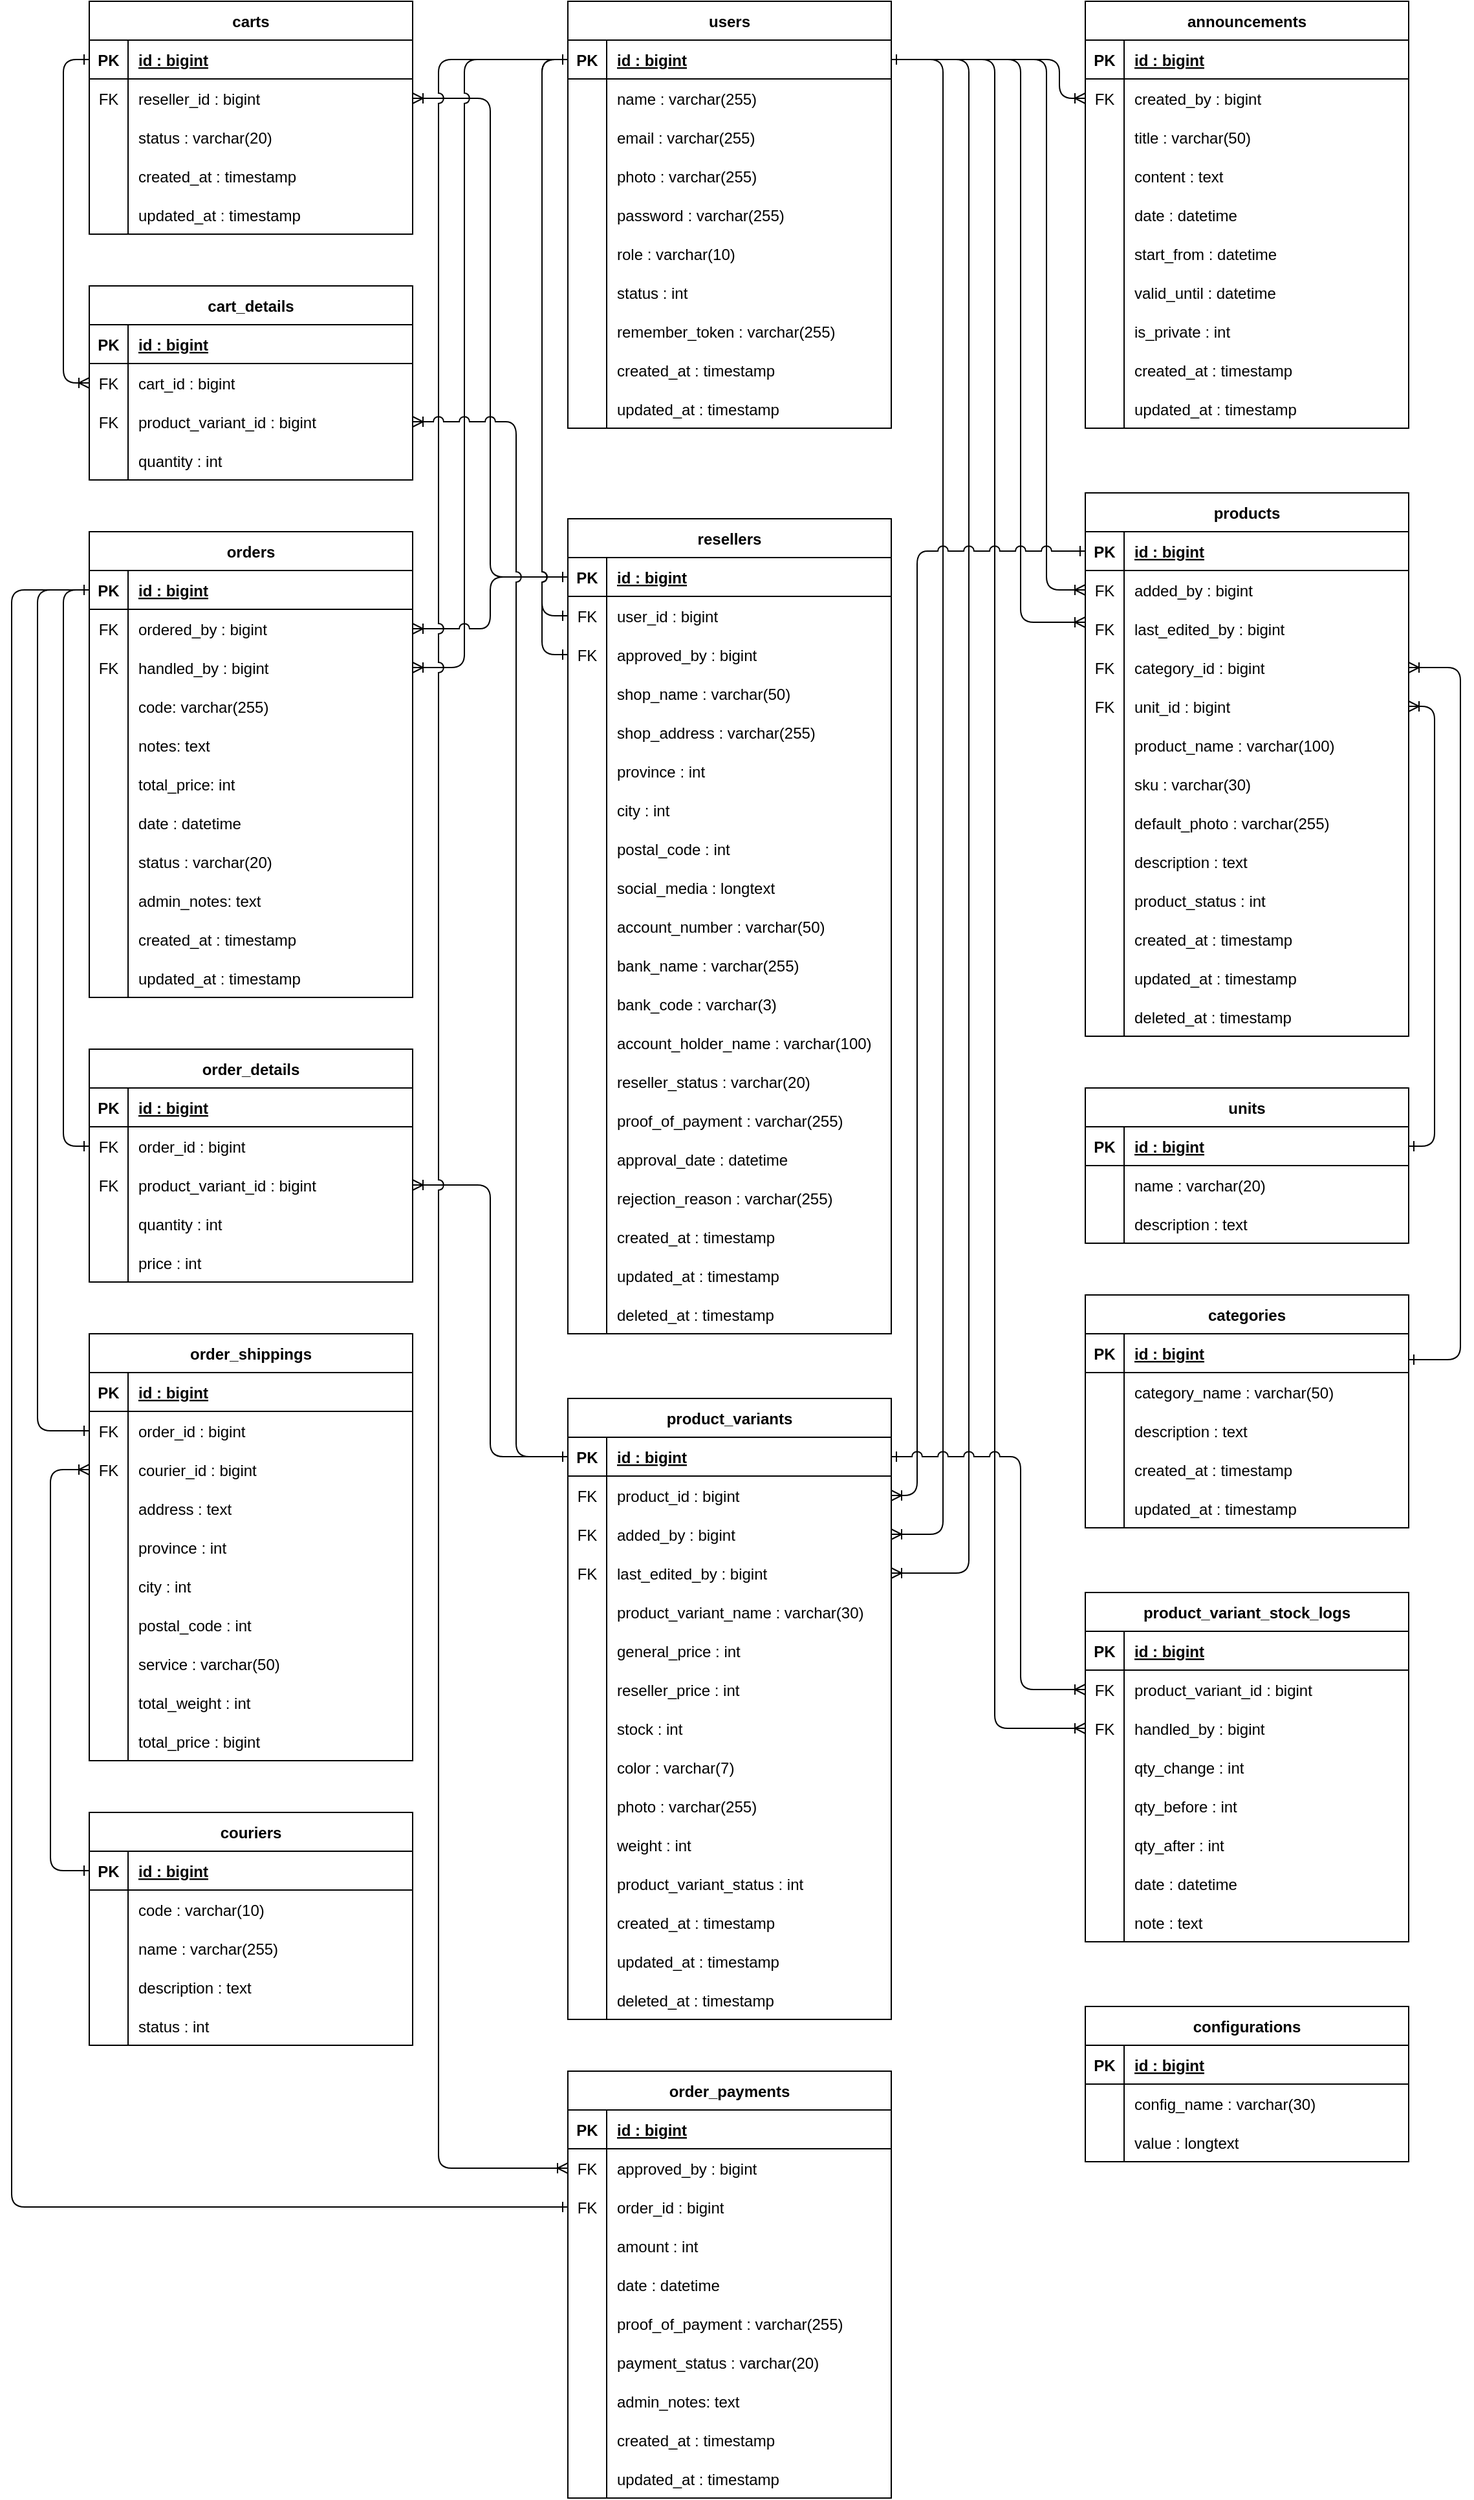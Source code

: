 <mxfile version="14.6.13" type="device"><diagram id="R2lEEEUBdFMjLlhIrx00" name="Page-1"><mxGraphModel dx="1702" dy="2694" grid="1" gridSize="10" guides="1" tooltips="1" connect="1" arrows="1" fold="1" page="1" pageScale="1" pageWidth="850" pageHeight="1100" math="0" shadow="0" extFonts="Permanent Marker^https://fonts.googleapis.com/css?family=Permanent+Marker"><root><mxCell id="0"/><mxCell id="1" parent="0"/><mxCell id="SlNApLZYFuil_obbDDsA-58" value="products" style="shape=table;startSize=30;container=1;collapsible=1;childLayout=tableLayout;fixedRows=1;rowLines=0;fontStyle=1;align=center;resizeLast=1;" parent="1" vertex="1"><mxGeometry y="-780" width="250" height="420" as="geometry"><mxRectangle x="400" y="270" width="100" height="30" as="alternateBounds"/></mxGeometry></mxCell><mxCell id="SlNApLZYFuil_obbDDsA-59" value="" style="shape=partialRectangle;collapsible=0;dropTarget=0;pointerEvents=0;fillColor=none;points=[[0,0.5],[1,0.5]];portConstraint=eastwest;top=0;left=0;right=0;bottom=1;" parent="SlNApLZYFuil_obbDDsA-58" vertex="1"><mxGeometry y="30" width="250" height="30" as="geometry"/></mxCell><mxCell id="SlNApLZYFuil_obbDDsA-60" value="PK" style="shape=partialRectangle;overflow=hidden;connectable=0;fillColor=none;top=0;left=0;bottom=0;right=0;fontStyle=1;" parent="SlNApLZYFuil_obbDDsA-59" vertex="1"><mxGeometry width="30" height="30" as="geometry"/></mxCell><mxCell id="SlNApLZYFuil_obbDDsA-61" value="id : bigint" style="shape=partialRectangle;overflow=hidden;connectable=0;fillColor=none;top=0;left=0;bottom=0;right=0;align=left;spacingLeft=6;fontStyle=5;" parent="SlNApLZYFuil_obbDDsA-59" vertex="1"><mxGeometry x="30" width="220" height="30" as="geometry"/></mxCell><mxCell id="SlNApLZYFuil_obbDDsA-62" value="" style="shape=partialRectangle;collapsible=0;dropTarget=0;pointerEvents=0;fillColor=none;points=[[0,0.5],[1,0.5]];portConstraint=eastwest;top=0;left=0;right=0;bottom=0;" parent="SlNApLZYFuil_obbDDsA-58" vertex="1"><mxGeometry y="60" width="250" height="30" as="geometry"/></mxCell><mxCell id="SlNApLZYFuil_obbDDsA-63" value="FK" style="shape=partialRectangle;overflow=hidden;connectable=0;fillColor=none;top=0;left=0;bottom=0;right=0;" parent="SlNApLZYFuil_obbDDsA-62" vertex="1"><mxGeometry width="30" height="30" as="geometry"/></mxCell><mxCell id="SlNApLZYFuil_obbDDsA-64" value="added_by : bigint" style="shape=partialRectangle;overflow=hidden;connectable=0;fillColor=none;top=0;left=0;bottom=0;right=0;align=left;spacingLeft=6;" parent="SlNApLZYFuil_obbDDsA-62" vertex="1"><mxGeometry x="30" width="220" height="30" as="geometry"/></mxCell><mxCell id="oPnygS6k8SjCn8cRMWd7-64" value="" style="shape=partialRectangle;collapsible=0;dropTarget=0;pointerEvents=0;fillColor=none;points=[[0,0.5],[1,0.5]];portConstraint=eastwest;top=0;left=0;right=0;bottom=0;" parent="SlNApLZYFuil_obbDDsA-58" vertex="1"><mxGeometry y="90" width="250" height="30" as="geometry"/></mxCell><mxCell id="oPnygS6k8SjCn8cRMWd7-65" value="FK" style="shape=partialRectangle;overflow=hidden;connectable=0;fillColor=none;top=0;left=0;bottom=0;right=0;" parent="oPnygS6k8SjCn8cRMWd7-64" vertex="1"><mxGeometry width="30" height="30" as="geometry"/></mxCell><mxCell id="oPnygS6k8SjCn8cRMWd7-66" value="last_edited_by : bigint" style="shape=partialRectangle;overflow=hidden;connectable=0;fillColor=none;top=0;left=0;bottom=0;right=0;align=left;spacingLeft=6;" parent="oPnygS6k8SjCn8cRMWd7-64" vertex="1"><mxGeometry x="30" width="220" height="30" as="geometry"/></mxCell><mxCell id="oPnygS6k8SjCn8cRMWd7-67" value="" style="shape=partialRectangle;collapsible=0;dropTarget=0;pointerEvents=0;fillColor=none;points=[[0,0.5],[1,0.5]];portConstraint=eastwest;top=0;left=0;right=0;bottom=0;" parent="SlNApLZYFuil_obbDDsA-58" vertex="1"><mxGeometry y="120" width="250" height="30" as="geometry"/></mxCell><mxCell id="oPnygS6k8SjCn8cRMWd7-68" value="FK" style="shape=partialRectangle;overflow=hidden;connectable=0;fillColor=none;top=0;left=0;bottom=0;right=0;" parent="oPnygS6k8SjCn8cRMWd7-67" vertex="1"><mxGeometry width="30" height="30" as="geometry"/></mxCell><mxCell id="oPnygS6k8SjCn8cRMWd7-69" value="category_id : bigint" style="shape=partialRectangle;overflow=hidden;connectable=0;fillColor=none;top=0;left=0;bottom=0;right=0;align=left;spacingLeft=6;" parent="oPnygS6k8SjCn8cRMWd7-67" vertex="1"><mxGeometry x="30" width="220" height="30" as="geometry"/></mxCell><mxCell id="SlNApLZYFuil_obbDDsA-71" value="" style="shape=partialRectangle;collapsible=0;dropTarget=0;pointerEvents=0;fillColor=none;points=[[0,0.5],[1,0.5]];portConstraint=eastwest;top=0;left=0;right=0;bottom=0;" parent="SlNApLZYFuil_obbDDsA-58" vertex="1"><mxGeometry y="150" width="250" height="30" as="geometry"/></mxCell><mxCell id="SlNApLZYFuil_obbDDsA-72" value="FK" style="shape=partialRectangle;overflow=hidden;connectable=0;fillColor=none;top=0;left=0;bottom=0;right=0;" parent="SlNApLZYFuil_obbDDsA-71" vertex="1"><mxGeometry width="30" height="30" as="geometry"/></mxCell><mxCell id="SlNApLZYFuil_obbDDsA-73" value="unit_id : bigint" style="shape=partialRectangle;overflow=hidden;connectable=0;fillColor=none;top=0;left=0;bottom=0;right=0;align=left;spacingLeft=6;" parent="SlNApLZYFuil_obbDDsA-71" vertex="1"><mxGeometry x="30" width="220" height="30" as="geometry"/></mxCell><mxCell id="SlNApLZYFuil_obbDDsA-65" value="" style="shape=partialRectangle;collapsible=0;dropTarget=0;pointerEvents=0;fillColor=none;points=[[0,0.5],[1,0.5]];portConstraint=eastwest;top=0;left=0;right=0;bottom=0;" parent="SlNApLZYFuil_obbDDsA-58" vertex="1"><mxGeometry y="180" width="250" height="30" as="geometry"/></mxCell><mxCell id="SlNApLZYFuil_obbDDsA-66" value="" style="shape=partialRectangle;overflow=hidden;connectable=0;fillColor=none;top=0;left=0;bottom=0;right=0;" parent="SlNApLZYFuil_obbDDsA-65" vertex="1"><mxGeometry width="30" height="30" as="geometry"/></mxCell><mxCell id="SlNApLZYFuil_obbDDsA-67" value="product_name : varchar(100)" style="shape=partialRectangle;overflow=hidden;connectable=0;fillColor=none;top=0;left=0;bottom=0;right=0;align=left;spacingLeft=6;" parent="SlNApLZYFuil_obbDDsA-65" vertex="1"><mxGeometry x="30" width="220" height="30" as="geometry"/></mxCell><mxCell id="SlNApLZYFuil_obbDDsA-68" value="" style="shape=partialRectangle;collapsible=0;dropTarget=0;pointerEvents=0;fillColor=none;points=[[0,0.5],[1,0.5]];portConstraint=eastwest;top=0;left=0;right=0;bottom=0;" parent="SlNApLZYFuil_obbDDsA-58" vertex="1"><mxGeometry y="210" width="250" height="30" as="geometry"/></mxCell><mxCell id="SlNApLZYFuil_obbDDsA-69" value="" style="shape=partialRectangle;overflow=hidden;connectable=0;fillColor=none;top=0;left=0;bottom=0;right=0;" parent="SlNApLZYFuil_obbDDsA-68" vertex="1"><mxGeometry width="30" height="30" as="geometry"/></mxCell><mxCell id="SlNApLZYFuil_obbDDsA-70" value="sku : varchar(30)" style="shape=partialRectangle;overflow=hidden;connectable=0;fillColor=none;top=0;left=0;bottom=0;right=0;align=left;spacingLeft=6;" parent="SlNApLZYFuil_obbDDsA-68" vertex="1"><mxGeometry x="30" width="220" height="30" as="geometry"/></mxCell><mxCell id="SlNApLZYFuil_obbDDsA-74" value="" style="shape=partialRectangle;collapsible=0;dropTarget=0;pointerEvents=0;fillColor=none;points=[[0,0.5],[1,0.5]];portConstraint=eastwest;top=0;left=0;right=0;bottom=0;" parent="SlNApLZYFuil_obbDDsA-58" vertex="1"><mxGeometry y="240" width="250" height="30" as="geometry"/></mxCell><mxCell id="SlNApLZYFuil_obbDDsA-75" value="" style="shape=partialRectangle;overflow=hidden;connectable=0;fillColor=none;top=0;left=0;bottom=0;right=0;" parent="SlNApLZYFuil_obbDDsA-74" vertex="1"><mxGeometry width="30" height="30" as="geometry"/></mxCell><mxCell id="SlNApLZYFuil_obbDDsA-76" value="default_photo : varchar(255)" style="shape=partialRectangle;overflow=hidden;connectable=0;fillColor=none;top=0;left=0;bottom=0;right=0;align=left;spacingLeft=6;" parent="SlNApLZYFuil_obbDDsA-74" vertex="1"><mxGeometry x="30" width="220" height="30" as="geometry"/></mxCell><mxCell id="SlNApLZYFuil_obbDDsA-83" value="" style="shape=partialRectangle;collapsible=0;dropTarget=0;pointerEvents=0;fillColor=none;points=[[0,0.5],[1,0.5]];portConstraint=eastwest;top=0;left=0;right=0;bottom=0;" parent="SlNApLZYFuil_obbDDsA-58" vertex="1"><mxGeometry y="270" width="250" height="30" as="geometry"/></mxCell><mxCell id="SlNApLZYFuil_obbDDsA-84" value="" style="shape=partialRectangle;overflow=hidden;connectable=0;fillColor=none;top=0;left=0;bottom=0;right=0;" parent="SlNApLZYFuil_obbDDsA-83" vertex="1"><mxGeometry width="30" height="30" as="geometry"/></mxCell><mxCell id="SlNApLZYFuil_obbDDsA-85" value="description : text" style="shape=partialRectangle;overflow=hidden;connectable=0;fillColor=none;top=0;left=0;bottom=0;right=0;align=left;spacingLeft=6;" parent="SlNApLZYFuil_obbDDsA-83" vertex="1"><mxGeometry x="30" width="220" height="30" as="geometry"/></mxCell><mxCell id="SlNApLZYFuil_obbDDsA-113" value="" style="shape=partialRectangle;collapsible=0;dropTarget=0;pointerEvents=0;fillColor=none;points=[[0,0.5],[1,0.5]];portConstraint=eastwest;top=0;left=0;right=0;bottom=0;" parent="SlNApLZYFuil_obbDDsA-58" vertex="1"><mxGeometry y="300" width="250" height="30" as="geometry"/></mxCell><mxCell id="SlNApLZYFuil_obbDDsA-114" value="" style="shape=partialRectangle;overflow=hidden;connectable=0;fillColor=none;top=0;left=0;bottom=0;right=0;" parent="SlNApLZYFuil_obbDDsA-113" vertex="1"><mxGeometry width="30" height="30" as="geometry"/></mxCell><mxCell id="SlNApLZYFuil_obbDDsA-115" value="product_status : int" style="shape=partialRectangle;overflow=hidden;connectable=0;fillColor=none;top=0;left=0;bottom=0;right=0;align=left;spacingLeft=6;" parent="SlNApLZYFuil_obbDDsA-113" vertex="1"><mxGeometry x="30" width="220" height="30" as="geometry"/></mxCell><mxCell id="oPnygS6k8SjCn8cRMWd7-79" value="" style="shape=partialRectangle;collapsible=0;dropTarget=0;pointerEvents=0;fillColor=none;points=[[0,0.5],[1,0.5]];portConstraint=eastwest;top=0;left=0;right=0;bottom=0;" parent="SlNApLZYFuil_obbDDsA-58" vertex="1"><mxGeometry y="330" width="250" height="30" as="geometry"/></mxCell><mxCell id="oPnygS6k8SjCn8cRMWd7-80" value="" style="shape=partialRectangle;overflow=hidden;connectable=0;fillColor=none;top=0;left=0;bottom=0;right=0;" parent="oPnygS6k8SjCn8cRMWd7-79" vertex="1"><mxGeometry width="30" height="30" as="geometry"/></mxCell><mxCell id="oPnygS6k8SjCn8cRMWd7-81" value="created_at : timestamp" style="shape=partialRectangle;overflow=hidden;connectable=0;fillColor=none;top=0;left=0;bottom=0;right=0;align=left;spacingLeft=6;" parent="oPnygS6k8SjCn8cRMWd7-79" vertex="1"><mxGeometry x="30" width="220" height="30" as="geometry"/></mxCell><mxCell id="oPnygS6k8SjCn8cRMWd7-82" value="" style="shape=partialRectangle;collapsible=0;dropTarget=0;pointerEvents=0;fillColor=none;points=[[0,0.5],[1,0.5]];portConstraint=eastwest;top=0;left=0;right=0;bottom=0;" parent="SlNApLZYFuil_obbDDsA-58" vertex="1"><mxGeometry y="360" width="250" height="30" as="geometry"/></mxCell><mxCell id="oPnygS6k8SjCn8cRMWd7-83" value="" style="shape=partialRectangle;overflow=hidden;connectable=0;fillColor=none;top=0;left=0;bottom=0;right=0;" parent="oPnygS6k8SjCn8cRMWd7-82" vertex="1"><mxGeometry width="30" height="30" as="geometry"/></mxCell><mxCell id="oPnygS6k8SjCn8cRMWd7-84" value="updated_at : timestamp" style="shape=partialRectangle;overflow=hidden;connectable=0;fillColor=none;top=0;left=0;bottom=0;right=0;align=left;spacingLeft=6;" parent="oPnygS6k8SjCn8cRMWd7-82" vertex="1"><mxGeometry x="30" width="220" height="30" as="geometry"/></mxCell><mxCell id="oPnygS6k8SjCn8cRMWd7-85" value="" style="shape=partialRectangle;collapsible=0;dropTarget=0;pointerEvents=0;fillColor=none;points=[[0,0.5],[1,0.5]];portConstraint=eastwest;top=0;left=0;right=0;bottom=0;" parent="SlNApLZYFuil_obbDDsA-58" vertex="1"><mxGeometry y="390" width="250" height="30" as="geometry"/></mxCell><mxCell id="oPnygS6k8SjCn8cRMWd7-86" value="" style="shape=partialRectangle;overflow=hidden;connectable=0;fillColor=none;top=0;left=0;bottom=0;right=0;" parent="oPnygS6k8SjCn8cRMWd7-85" vertex="1"><mxGeometry width="30" height="30" as="geometry"/></mxCell><mxCell id="oPnygS6k8SjCn8cRMWd7-87" value="deleted_at : timestamp" style="shape=partialRectangle;overflow=hidden;connectable=0;fillColor=none;top=0;left=0;bottom=0;right=0;align=left;spacingLeft=6;" parent="oPnygS6k8SjCn8cRMWd7-85" vertex="1"><mxGeometry x="30" width="220" height="30" as="geometry"/></mxCell><mxCell id="hzNWlPb9dV8Yp-IQizb--1" value="resellers" style="shape=table;startSize=30;container=1;collapsible=1;childLayout=tableLayout;fixedRows=1;rowLines=0;fontStyle=1;align=center;resizeLast=1;" parent="1" vertex="1"><mxGeometry x="-400" y="-760" width="250" height="630" as="geometry"><mxRectangle x="400" y="270" width="100" height="30" as="alternateBounds"/></mxGeometry></mxCell><mxCell id="hzNWlPb9dV8Yp-IQizb--2" value="" style="shape=partialRectangle;collapsible=0;dropTarget=0;pointerEvents=0;fillColor=none;points=[[0,0.5],[1,0.5]];portConstraint=eastwest;top=0;left=0;right=0;bottom=1;" parent="hzNWlPb9dV8Yp-IQizb--1" vertex="1"><mxGeometry y="30" width="250" height="30" as="geometry"/></mxCell><mxCell id="hzNWlPb9dV8Yp-IQizb--3" value="PK" style="shape=partialRectangle;overflow=hidden;connectable=0;fillColor=none;top=0;left=0;bottom=0;right=0;fontStyle=1;" parent="hzNWlPb9dV8Yp-IQizb--2" vertex="1"><mxGeometry width="30" height="30" as="geometry"/></mxCell><mxCell id="hzNWlPb9dV8Yp-IQizb--4" value="id : bigint" style="shape=partialRectangle;overflow=hidden;connectable=0;fillColor=none;top=0;left=0;bottom=0;right=0;align=left;spacingLeft=6;fontStyle=5;" parent="hzNWlPb9dV8Yp-IQizb--2" vertex="1"><mxGeometry x="30" width="220" height="30" as="geometry"/></mxCell><mxCell id="hzNWlPb9dV8Yp-IQizb--5" value="" style="shape=partialRectangle;collapsible=0;dropTarget=0;pointerEvents=0;fillColor=none;points=[[0,0.5],[1,0.5]];portConstraint=eastwest;top=0;left=0;right=0;bottom=0;" parent="hzNWlPb9dV8Yp-IQizb--1" vertex="1"><mxGeometry y="60" width="250" height="30" as="geometry"/></mxCell><mxCell id="hzNWlPb9dV8Yp-IQizb--6" value="FK" style="shape=partialRectangle;overflow=hidden;connectable=0;fillColor=none;top=0;left=0;bottom=0;right=0;" parent="hzNWlPb9dV8Yp-IQizb--5" vertex="1"><mxGeometry width="30" height="30" as="geometry"/></mxCell><mxCell id="hzNWlPb9dV8Yp-IQizb--7" value="user_id : bigint" style="shape=partialRectangle;overflow=hidden;connectable=0;fillColor=none;top=0;left=0;bottom=0;right=0;align=left;spacingLeft=6;" parent="hzNWlPb9dV8Yp-IQizb--5" vertex="1"><mxGeometry x="30" width="220" height="30" as="geometry"/></mxCell><mxCell id="oPnygS6k8SjCn8cRMWd7-49" value="" style="shape=partialRectangle;collapsible=0;dropTarget=0;pointerEvents=0;fillColor=none;points=[[0,0.5],[1,0.5]];portConstraint=eastwest;top=0;left=0;right=0;bottom=0;" parent="hzNWlPb9dV8Yp-IQizb--1" vertex="1"><mxGeometry y="90" width="250" height="30" as="geometry"/></mxCell><mxCell id="oPnygS6k8SjCn8cRMWd7-50" value="FK" style="shape=partialRectangle;overflow=hidden;connectable=0;fillColor=none;top=0;left=0;bottom=0;right=0;" parent="oPnygS6k8SjCn8cRMWd7-49" vertex="1"><mxGeometry width="30" height="30" as="geometry"/></mxCell><mxCell id="oPnygS6k8SjCn8cRMWd7-51" value="approved_by : bigint" style="shape=partialRectangle;overflow=hidden;connectable=0;fillColor=none;top=0;left=0;bottom=0;right=0;align=left;spacingLeft=6;" parent="oPnygS6k8SjCn8cRMWd7-49" vertex="1"><mxGeometry x="30" width="220" height="30" as="geometry"/></mxCell><mxCell id="hzNWlPb9dV8Yp-IQizb--8" value="" style="shape=partialRectangle;collapsible=0;dropTarget=0;pointerEvents=0;fillColor=none;points=[[0,0.5],[1,0.5]];portConstraint=eastwest;top=0;left=0;right=0;bottom=0;" parent="hzNWlPb9dV8Yp-IQizb--1" vertex="1"><mxGeometry y="120" width="250" height="30" as="geometry"/></mxCell><mxCell id="hzNWlPb9dV8Yp-IQizb--9" value="" style="shape=partialRectangle;overflow=hidden;connectable=0;fillColor=none;top=0;left=0;bottom=0;right=0;" parent="hzNWlPb9dV8Yp-IQizb--8" vertex="1"><mxGeometry width="30" height="30" as="geometry"/></mxCell><mxCell id="hzNWlPb9dV8Yp-IQizb--10" value="shop_name : varchar(50)" style="shape=partialRectangle;overflow=hidden;connectable=0;fillColor=none;top=0;left=0;bottom=0;right=0;align=left;spacingLeft=6;" parent="hzNWlPb9dV8Yp-IQizb--8" vertex="1"><mxGeometry x="30" width="220" height="30" as="geometry"/></mxCell><mxCell id="hzNWlPb9dV8Yp-IQizb--26" value="" style="shape=partialRectangle;collapsible=0;dropTarget=0;pointerEvents=0;fillColor=none;points=[[0,0.5],[1,0.5]];portConstraint=eastwest;top=0;left=0;right=0;bottom=0;" parent="hzNWlPb9dV8Yp-IQizb--1" vertex="1"><mxGeometry y="150" width="250" height="30" as="geometry"/></mxCell><mxCell id="hzNWlPb9dV8Yp-IQizb--27" value="" style="shape=partialRectangle;overflow=hidden;connectable=0;fillColor=none;top=0;left=0;bottom=0;right=0;" parent="hzNWlPb9dV8Yp-IQizb--26" vertex="1"><mxGeometry width="30" height="30" as="geometry"/></mxCell><mxCell id="hzNWlPb9dV8Yp-IQizb--28" value="shop_address : varchar(255)" style="shape=partialRectangle;overflow=hidden;connectable=0;fillColor=none;top=0;left=0;bottom=0;right=0;align=left;spacingLeft=6;" parent="hzNWlPb9dV8Yp-IQizb--26" vertex="1"><mxGeometry x="30" width="220" height="30" as="geometry"/></mxCell><mxCell id="hzNWlPb9dV8Yp-IQizb--11" value="" style="shape=partialRectangle;collapsible=0;dropTarget=0;pointerEvents=0;fillColor=none;points=[[0,0.5],[1,0.5]];portConstraint=eastwest;top=0;left=0;right=0;bottom=0;" parent="hzNWlPb9dV8Yp-IQizb--1" vertex="1"><mxGeometry y="180" width="250" height="30" as="geometry"/></mxCell><mxCell id="hzNWlPb9dV8Yp-IQizb--12" value="" style="shape=partialRectangle;overflow=hidden;connectable=0;fillColor=none;top=0;left=0;bottom=0;right=0;" parent="hzNWlPb9dV8Yp-IQizb--11" vertex="1"><mxGeometry width="30" height="30" as="geometry"/></mxCell><mxCell id="hzNWlPb9dV8Yp-IQizb--13" value="province : int" style="shape=partialRectangle;overflow=hidden;connectable=0;fillColor=none;top=0;left=0;bottom=0;right=0;align=left;spacingLeft=6;" parent="hzNWlPb9dV8Yp-IQizb--11" vertex="1"><mxGeometry x="30" width="220" height="30" as="geometry"/></mxCell><mxCell id="hzNWlPb9dV8Yp-IQizb--14" value="" style="shape=partialRectangle;collapsible=0;dropTarget=0;pointerEvents=0;fillColor=none;points=[[0,0.5],[1,0.5]];portConstraint=eastwest;top=0;left=0;right=0;bottom=0;" parent="hzNWlPb9dV8Yp-IQizb--1" vertex="1"><mxGeometry y="210" width="250" height="30" as="geometry"/></mxCell><mxCell id="hzNWlPb9dV8Yp-IQizb--15" value="" style="shape=partialRectangle;overflow=hidden;connectable=0;fillColor=none;top=0;left=0;bottom=0;right=0;" parent="hzNWlPb9dV8Yp-IQizb--14" vertex="1"><mxGeometry width="30" height="30" as="geometry"/></mxCell><mxCell id="hzNWlPb9dV8Yp-IQizb--16" value="city : int" style="shape=partialRectangle;overflow=hidden;connectable=0;fillColor=none;top=0;left=0;bottom=0;right=0;align=left;spacingLeft=6;" parent="hzNWlPb9dV8Yp-IQizb--14" vertex="1"><mxGeometry x="30" width="220" height="30" as="geometry"/></mxCell><mxCell id="oPnygS6k8SjCn8cRMWd7-7" value="" style="shape=partialRectangle;collapsible=0;dropTarget=0;pointerEvents=0;fillColor=none;points=[[0,0.5],[1,0.5]];portConstraint=eastwest;top=0;left=0;right=0;bottom=0;" parent="hzNWlPb9dV8Yp-IQizb--1" vertex="1"><mxGeometry y="240" width="250" height="30" as="geometry"/></mxCell><mxCell id="oPnygS6k8SjCn8cRMWd7-8" value="" style="shape=partialRectangle;overflow=hidden;connectable=0;fillColor=none;top=0;left=0;bottom=0;right=0;" parent="oPnygS6k8SjCn8cRMWd7-7" vertex="1"><mxGeometry width="30" height="30" as="geometry"/></mxCell><mxCell id="oPnygS6k8SjCn8cRMWd7-9" value="postal_code : int" style="shape=partialRectangle;overflow=hidden;connectable=0;fillColor=none;top=0;left=0;bottom=0;right=0;align=left;spacingLeft=6;" parent="oPnygS6k8SjCn8cRMWd7-7" vertex="1"><mxGeometry x="30" width="220" height="30" as="geometry"/></mxCell><mxCell id="oPnygS6k8SjCn8cRMWd7-4" value="" style="shape=partialRectangle;collapsible=0;dropTarget=0;pointerEvents=0;fillColor=none;points=[[0,0.5],[1,0.5]];portConstraint=eastwest;top=0;left=0;right=0;bottom=0;" parent="hzNWlPb9dV8Yp-IQizb--1" vertex="1"><mxGeometry y="270" width="250" height="30" as="geometry"/></mxCell><mxCell id="oPnygS6k8SjCn8cRMWd7-5" value="" style="shape=partialRectangle;overflow=hidden;connectable=0;fillColor=none;top=0;left=0;bottom=0;right=0;" parent="oPnygS6k8SjCn8cRMWd7-4" vertex="1"><mxGeometry width="30" height="30" as="geometry"/></mxCell><mxCell id="oPnygS6k8SjCn8cRMWd7-6" value="social_media : longtext" style="shape=partialRectangle;overflow=hidden;connectable=0;fillColor=none;top=0;left=0;bottom=0;right=0;align=left;spacingLeft=6;" parent="oPnygS6k8SjCn8cRMWd7-4" vertex="1"><mxGeometry x="30" width="220" height="30" as="geometry"/></mxCell><mxCell id="oPnygS6k8SjCn8cRMWd7-28" value="" style="shape=partialRectangle;collapsible=0;dropTarget=0;pointerEvents=0;fillColor=none;points=[[0,0.5],[1,0.5]];portConstraint=eastwest;top=0;left=0;right=0;bottom=0;" parent="hzNWlPb9dV8Yp-IQizb--1" vertex="1"><mxGeometry y="300" width="250" height="30" as="geometry"/></mxCell><mxCell id="oPnygS6k8SjCn8cRMWd7-29" value="" style="shape=partialRectangle;overflow=hidden;connectable=0;fillColor=none;top=0;left=0;bottom=0;right=0;" parent="oPnygS6k8SjCn8cRMWd7-28" vertex="1"><mxGeometry width="30" height="30" as="geometry"/></mxCell><mxCell id="oPnygS6k8SjCn8cRMWd7-30" value="account_number : varchar(50)" style="shape=partialRectangle;overflow=hidden;connectable=0;fillColor=none;top=0;left=0;bottom=0;right=0;align=left;spacingLeft=6;" parent="oPnygS6k8SjCn8cRMWd7-28" vertex="1"><mxGeometry x="30" width="220" height="30" as="geometry"/></mxCell><mxCell id="oPnygS6k8SjCn8cRMWd7-31" value="" style="shape=partialRectangle;collapsible=0;dropTarget=0;pointerEvents=0;fillColor=none;points=[[0,0.5],[1,0.5]];portConstraint=eastwest;top=0;left=0;right=0;bottom=0;" parent="hzNWlPb9dV8Yp-IQizb--1" vertex="1"><mxGeometry y="330" width="250" height="30" as="geometry"/></mxCell><mxCell id="oPnygS6k8SjCn8cRMWd7-32" value="" style="shape=partialRectangle;overflow=hidden;connectable=0;fillColor=none;top=0;left=0;bottom=0;right=0;" parent="oPnygS6k8SjCn8cRMWd7-31" vertex="1"><mxGeometry width="30" height="30" as="geometry"/></mxCell><mxCell id="oPnygS6k8SjCn8cRMWd7-33" value="bank_name : varchar(255)" style="shape=partialRectangle;overflow=hidden;connectable=0;fillColor=none;top=0;left=0;bottom=0;right=0;align=left;spacingLeft=6;" parent="oPnygS6k8SjCn8cRMWd7-31" vertex="1"><mxGeometry x="30" width="220" height="30" as="geometry"/></mxCell><mxCell id="oPnygS6k8SjCn8cRMWd7-34" value="" style="shape=partialRectangle;collapsible=0;dropTarget=0;pointerEvents=0;fillColor=none;points=[[0,0.5],[1,0.5]];portConstraint=eastwest;top=0;left=0;right=0;bottom=0;" parent="hzNWlPb9dV8Yp-IQizb--1" vertex="1"><mxGeometry y="360" width="250" height="30" as="geometry"/></mxCell><mxCell id="oPnygS6k8SjCn8cRMWd7-35" value="" style="shape=partialRectangle;overflow=hidden;connectable=0;fillColor=none;top=0;left=0;bottom=0;right=0;" parent="oPnygS6k8SjCn8cRMWd7-34" vertex="1"><mxGeometry width="30" height="30" as="geometry"/></mxCell><mxCell id="oPnygS6k8SjCn8cRMWd7-36" value="bank_code : varchar(3)" style="shape=partialRectangle;overflow=hidden;connectable=0;fillColor=none;top=0;left=0;bottom=0;right=0;align=left;spacingLeft=6;" parent="oPnygS6k8SjCn8cRMWd7-34" vertex="1"><mxGeometry x="30" width="220" height="30" as="geometry"/></mxCell><mxCell id="oPnygS6k8SjCn8cRMWd7-37" value="" style="shape=partialRectangle;collapsible=0;dropTarget=0;pointerEvents=0;fillColor=none;points=[[0,0.5],[1,0.5]];portConstraint=eastwest;top=0;left=0;right=0;bottom=0;" parent="hzNWlPb9dV8Yp-IQizb--1" vertex="1"><mxGeometry y="390" width="250" height="30" as="geometry"/></mxCell><mxCell id="oPnygS6k8SjCn8cRMWd7-38" value="" style="shape=partialRectangle;overflow=hidden;connectable=0;fillColor=none;top=0;left=0;bottom=0;right=0;" parent="oPnygS6k8SjCn8cRMWd7-37" vertex="1"><mxGeometry width="30" height="30" as="geometry"/></mxCell><mxCell id="oPnygS6k8SjCn8cRMWd7-39" value="account_holder_name : varchar(100)" style="shape=partialRectangle;overflow=hidden;connectable=0;fillColor=none;top=0;left=0;bottom=0;right=0;align=left;spacingLeft=6;" parent="oPnygS6k8SjCn8cRMWd7-37" vertex="1"><mxGeometry x="30" width="220" height="30" as="geometry"/></mxCell><mxCell id="oPnygS6k8SjCn8cRMWd7-40" value="" style="shape=partialRectangle;collapsible=0;dropTarget=0;pointerEvents=0;fillColor=none;points=[[0,0.5],[1,0.5]];portConstraint=eastwest;top=0;left=0;right=0;bottom=0;" parent="hzNWlPb9dV8Yp-IQizb--1" vertex="1"><mxGeometry y="420" width="250" height="30" as="geometry"/></mxCell><mxCell id="oPnygS6k8SjCn8cRMWd7-41" value="" style="shape=partialRectangle;overflow=hidden;connectable=0;fillColor=none;top=0;left=0;bottom=0;right=0;" parent="oPnygS6k8SjCn8cRMWd7-40" vertex="1"><mxGeometry width="30" height="30" as="geometry"/></mxCell><mxCell id="oPnygS6k8SjCn8cRMWd7-42" value="reseller_status : varchar(20)" style="shape=partialRectangle;overflow=hidden;connectable=0;fillColor=none;top=0;left=0;bottom=0;right=0;align=left;spacingLeft=6;" parent="oPnygS6k8SjCn8cRMWd7-40" vertex="1"><mxGeometry x="30" width="220" height="30" as="geometry"/></mxCell><mxCell id="oPnygS6k8SjCn8cRMWd7-43" value="" style="shape=partialRectangle;collapsible=0;dropTarget=0;pointerEvents=0;fillColor=none;points=[[0,0.5],[1,0.5]];portConstraint=eastwest;top=0;left=0;right=0;bottom=0;" parent="hzNWlPb9dV8Yp-IQizb--1" vertex="1"><mxGeometry y="450" width="250" height="30" as="geometry"/></mxCell><mxCell id="oPnygS6k8SjCn8cRMWd7-44" value="" style="shape=partialRectangle;overflow=hidden;connectable=0;fillColor=none;top=0;left=0;bottom=0;right=0;" parent="oPnygS6k8SjCn8cRMWd7-43" vertex="1"><mxGeometry width="30" height="30" as="geometry"/></mxCell><mxCell id="oPnygS6k8SjCn8cRMWd7-45" value="proof_of_payment : varchar(255)" style="shape=partialRectangle;overflow=hidden;connectable=0;fillColor=none;top=0;left=0;bottom=0;right=0;align=left;spacingLeft=6;" parent="oPnygS6k8SjCn8cRMWd7-43" vertex="1"><mxGeometry x="30" width="220" height="30" as="geometry"/></mxCell><mxCell id="oPnygS6k8SjCn8cRMWd7-46" value="" style="shape=partialRectangle;collapsible=0;dropTarget=0;pointerEvents=0;fillColor=none;points=[[0,0.5],[1,0.5]];portConstraint=eastwest;top=0;left=0;right=0;bottom=0;" parent="hzNWlPb9dV8Yp-IQizb--1" vertex="1"><mxGeometry y="480" width="250" height="30" as="geometry"/></mxCell><mxCell id="oPnygS6k8SjCn8cRMWd7-47" value="" style="shape=partialRectangle;overflow=hidden;connectable=0;fillColor=none;top=0;left=0;bottom=0;right=0;" parent="oPnygS6k8SjCn8cRMWd7-46" vertex="1"><mxGeometry width="30" height="30" as="geometry"/></mxCell><mxCell id="oPnygS6k8SjCn8cRMWd7-48" value="approval_date : datetime" style="shape=partialRectangle;overflow=hidden;connectable=0;fillColor=none;top=0;left=0;bottom=0;right=0;align=left;spacingLeft=6;" parent="oPnygS6k8SjCn8cRMWd7-46" vertex="1"><mxGeometry x="30" width="220" height="30" as="geometry"/></mxCell><mxCell id="oPnygS6k8SjCn8cRMWd7-52" value="" style="shape=partialRectangle;collapsible=0;dropTarget=0;pointerEvents=0;fillColor=none;points=[[0,0.5],[1,0.5]];portConstraint=eastwest;top=0;left=0;right=0;bottom=0;" parent="hzNWlPb9dV8Yp-IQizb--1" vertex="1"><mxGeometry y="510" width="250" height="30" as="geometry"/></mxCell><mxCell id="oPnygS6k8SjCn8cRMWd7-53" value="" style="shape=partialRectangle;overflow=hidden;connectable=0;fillColor=none;top=0;left=0;bottom=0;right=0;" parent="oPnygS6k8SjCn8cRMWd7-52" vertex="1"><mxGeometry width="30" height="30" as="geometry"/></mxCell><mxCell id="oPnygS6k8SjCn8cRMWd7-54" value="rejection_reason : varchar(255)" style="shape=partialRectangle;overflow=hidden;connectable=0;fillColor=none;top=0;left=0;bottom=0;right=0;align=left;spacingLeft=6;" parent="oPnygS6k8SjCn8cRMWd7-52" vertex="1"><mxGeometry x="30" width="220" height="30" as="geometry"/></mxCell><mxCell id="oPnygS6k8SjCn8cRMWd7-55" value="" style="shape=partialRectangle;collapsible=0;dropTarget=0;pointerEvents=0;fillColor=none;points=[[0,0.5],[1,0.5]];portConstraint=eastwest;top=0;left=0;right=0;bottom=0;" parent="hzNWlPb9dV8Yp-IQizb--1" vertex="1"><mxGeometry y="540" width="250" height="30" as="geometry"/></mxCell><mxCell id="oPnygS6k8SjCn8cRMWd7-56" value="" style="shape=partialRectangle;overflow=hidden;connectable=0;fillColor=none;top=0;left=0;bottom=0;right=0;" parent="oPnygS6k8SjCn8cRMWd7-55" vertex="1"><mxGeometry width="30" height="30" as="geometry"/></mxCell><mxCell id="oPnygS6k8SjCn8cRMWd7-57" value="created_at : timestamp" style="shape=partialRectangle;overflow=hidden;connectable=0;fillColor=none;top=0;left=0;bottom=0;right=0;align=left;spacingLeft=6;" parent="oPnygS6k8SjCn8cRMWd7-55" vertex="1"><mxGeometry x="30" width="220" height="30" as="geometry"/></mxCell><mxCell id="oPnygS6k8SjCn8cRMWd7-58" value="" style="shape=partialRectangle;collapsible=0;dropTarget=0;pointerEvents=0;fillColor=none;points=[[0,0.5],[1,0.5]];portConstraint=eastwest;top=0;left=0;right=0;bottom=0;" parent="hzNWlPb9dV8Yp-IQizb--1" vertex="1"><mxGeometry y="570" width="250" height="30" as="geometry"/></mxCell><mxCell id="oPnygS6k8SjCn8cRMWd7-59" value="" style="shape=partialRectangle;overflow=hidden;connectable=0;fillColor=none;top=0;left=0;bottom=0;right=0;" parent="oPnygS6k8SjCn8cRMWd7-58" vertex="1"><mxGeometry width="30" height="30" as="geometry"/></mxCell><mxCell id="oPnygS6k8SjCn8cRMWd7-60" value="updated_at : timestamp" style="shape=partialRectangle;overflow=hidden;connectable=0;fillColor=none;top=0;left=0;bottom=0;right=0;align=left;spacingLeft=6;" parent="oPnygS6k8SjCn8cRMWd7-58" vertex="1"><mxGeometry x="30" width="220" height="30" as="geometry"/></mxCell><mxCell id="oPnygS6k8SjCn8cRMWd7-61" value="" style="shape=partialRectangle;collapsible=0;dropTarget=0;pointerEvents=0;fillColor=none;points=[[0,0.5],[1,0.5]];portConstraint=eastwest;top=0;left=0;right=0;bottom=0;" parent="hzNWlPb9dV8Yp-IQizb--1" vertex="1"><mxGeometry y="600" width="250" height="30" as="geometry"/></mxCell><mxCell id="oPnygS6k8SjCn8cRMWd7-62" value="" style="shape=partialRectangle;overflow=hidden;connectable=0;fillColor=none;top=0;left=0;bottom=0;right=0;" parent="oPnygS6k8SjCn8cRMWd7-61" vertex="1"><mxGeometry width="30" height="30" as="geometry"/></mxCell><mxCell id="oPnygS6k8SjCn8cRMWd7-63" value="deleted_at : timestamp" style="shape=partialRectangle;overflow=hidden;connectable=0;fillColor=none;top=0;left=0;bottom=0;right=0;align=left;spacingLeft=6;" parent="oPnygS6k8SjCn8cRMWd7-61" vertex="1"><mxGeometry x="30" width="220" height="30" as="geometry"/></mxCell><mxCell id="hzNWlPb9dV8Yp-IQizb--29" value="users" style="shape=table;startSize=30;container=1;collapsible=1;childLayout=tableLayout;fixedRows=1;rowLines=0;fontStyle=1;align=center;resizeLast=1;" parent="1" vertex="1"><mxGeometry x="-400" y="-1160" width="250" height="330" as="geometry"><mxRectangle x="400" y="270" width="100" height="30" as="alternateBounds"/></mxGeometry></mxCell><mxCell id="hzNWlPb9dV8Yp-IQizb--30" value="" style="shape=partialRectangle;collapsible=0;dropTarget=0;pointerEvents=0;fillColor=none;points=[[0,0.5],[1,0.5]];portConstraint=eastwest;top=0;left=0;right=0;bottom=1;" parent="hzNWlPb9dV8Yp-IQizb--29" vertex="1"><mxGeometry y="30" width="250" height="30" as="geometry"/></mxCell><mxCell id="hzNWlPb9dV8Yp-IQizb--31" value="PK" style="shape=partialRectangle;overflow=hidden;connectable=0;fillColor=none;top=0;left=0;bottom=0;right=0;fontStyle=1;" parent="hzNWlPb9dV8Yp-IQizb--30" vertex="1"><mxGeometry width="30" height="30" as="geometry"/></mxCell><mxCell id="hzNWlPb9dV8Yp-IQizb--32" value="id : bigint" style="shape=partialRectangle;overflow=hidden;connectable=0;fillColor=none;top=0;left=0;bottom=0;right=0;align=left;spacingLeft=6;fontStyle=5;" parent="hzNWlPb9dV8Yp-IQizb--30" vertex="1"><mxGeometry x="30" width="220" height="30" as="geometry"/></mxCell><mxCell id="hzNWlPb9dV8Yp-IQizb--33" value="" style="shape=partialRectangle;collapsible=0;dropTarget=0;pointerEvents=0;fillColor=none;points=[[0,0.5],[1,0.5]];portConstraint=eastwest;top=0;left=0;right=0;bottom=0;" parent="hzNWlPb9dV8Yp-IQizb--29" vertex="1"><mxGeometry y="60" width="250" height="30" as="geometry"/></mxCell><mxCell id="hzNWlPb9dV8Yp-IQizb--34" value="" style="shape=partialRectangle;overflow=hidden;connectable=0;fillColor=none;top=0;left=0;bottom=0;right=0;" parent="hzNWlPb9dV8Yp-IQizb--33" vertex="1"><mxGeometry width="30" height="30" as="geometry"/></mxCell><mxCell id="hzNWlPb9dV8Yp-IQizb--35" value="name : varchar(255)" style="shape=partialRectangle;overflow=hidden;connectable=0;fillColor=none;top=0;left=0;bottom=0;right=0;align=left;spacingLeft=6;" parent="hzNWlPb9dV8Yp-IQizb--33" vertex="1"><mxGeometry x="30" width="220" height="30" as="geometry"/></mxCell><mxCell id="hzNWlPb9dV8Yp-IQizb--36" value="" style="shape=partialRectangle;collapsible=0;dropTarget=0;pointerEvents=0;fillColor=none;points=[[0,0.5],[1,0.5]];portConstraint=eastwest;top=0;left=0;right=0;bottom=0;" parent="hzNWlPb9dV8Yp-IQizb--29" vertex="1"><mxGeometry y="90" width="250" height="30" as="geometry"/></mxCell><mxCell id="hzNWlPb9dV8Yp-IQizb--37" value="" style="shape=partialRectangle;overflow=hidden;connectable=0;fillColor=none;top=0;left=0;bottom=0;right=0;" parent="hzNWlPb9dV8Yp-IQizb--36" vertex="1"><mxGeometry width="30" height="30" as="geometry"/></mxCell><mxCell id="hzNWlPb9dV8Yp-IQizb--38" value="email : varchar(255)" style="shape=partialRectangle;overflow=hidden;connectable=0;fillColor=none;top=0;left=0;bottom=0;right=0;align=left;spacingLeft=6;" parent="hzNWlPb9dV8Yp-IQizb--36" vertex="1"><mxGeometry x="30" width="220" height="30" as="geometry"/></mxCell><mxCell id="oPnygS6k8SjCn8cRMWd7-1" value="" style="shape=partialRectangle;collapsible=0;dropTarget=0;pointerEvents=0;fillColor=none;points=[[0,0.5],[1,0.5]];portConstraint=eastwest;top=0;left=0;right=0;bottom=0;" parent="hzNWlPb9dV8Yp-IQizb--29" vertex="1"><mxGeometry y="120" width="250" height="30" as="geometry"/></mxCell><mxCell id="oPnygS6k8SjCn8cRMWd7-2" value="" style="shape=partialRectangle;overflow=hidden;connectable=0;fillColor=none;top=0;left=0;bottom=0;right=0;" parent="oPnygS6k8SjCn8cRMWd7-1" vertex="1"><mxGeometry width="30" height="30" as="geometry"/></mxCell><mxCell id="oPnygS6k8SjCn8cRMWd7-3" value="photo : varchar(255)" style="shape=partialRectangle;overflow=hidden;connectable=0;fillColor=none;top=0;left=0;bottom=0;right=0;align=left;spacingLeft=6;" parent="oPnygS6k8SjCn8cRMWd7-1" vertex="1"><mxGeometry x="30" width="220" height="30" as="geometry"/></mxCell><mxCell id="hzNWlPb9dV8Yp-IQizb--54" value="" style="shape=partialRectangle;collapsible=0;dropTarget=0;pointerEvents=0;fillColor=none;points=[[0,0.5],[1,0.5]];portConstraint=eastwest;top=0;left=0;right=0;bottom=0;" parent="hzNWlPb9dV8Yp-IQizb--29" vertex="1"><mxGeometry y="150" width="250" height="30" as="geometry"/></mxCell><mxCell id="hzNWlPb9dV8Yp-IQizb--55" value="" style="shape=partialRectangle;overflow=hidden;connectable=0;fillColor=none;top=0;left=0;bottom=0;right=0;" parent="hzNWlPb9dV8Yp-IQizb--54" vertex="1"><mxGeometry width="30" height="30" as="geometry"/></mxCell><mxCell id="hzNWlPb9dV8Yp-IQizb--56" value="password : varchar(255)" style="shape=partialRectangle;overflow=hidden;connectable=0;fillColor=none;top=0;left=0;bottom=0;right=0;align=left;spacingLeft=6;" parent="hzNWlPb9dV8Yp-IQizb--54" vertex="1"><mxGeometry x="30" width="220" height="30" as="geometry"/></mxCell><mxCell id="hzNWlPb9dV8Yp-IQizb--57" value="" style="shape=partialRectangle;collapsible=0;dropTarget=0;pointerEvents=0;fillColor=none;points=[[0,0.5],[1,0.5]];portConstraint=eastwest;top=0;left=0;right=0;bottom=0;" parent="hzNWlPb9dV8Yp-IQizb--29" vertex="1"><mxGeometry y="180" width="250" height="30" as="geometry"/></mxCell><mxCell id="hzNWlPb9dV8Yp-IQizb--58" value="" style="shape=partialRectangle;overflow=hidden;connectable=0;fillColor=none;top=0;left=0;bottom=0;right=0;" parent="hzNWlPb9dV8Yp-IQizb--57" vertex="1"><mxGeometry width="30" height="30" as="geometry"/></mxCell><mxCell id="hzNWlPb9dV8Yp-IQizb--59" value="role : varchar(10)" style="shape=partialRectangle;overflow=hidden;connectable=0;fillColor=none;top=0;left=0;bottom=0;right=0;align=left;spacingLeft=6;" parent="hzNWlPb9dV8Yp-IQizb--57" vertex="1"><mxGeometry x="30" width="220" height="30" as="geometry"/></mxCell><mxCell id="hzNWlPb9dV8Yp-IQizb--42" value="" style="shape=partialRectangle;collapsible=0;dropTarget=0;pointerEvents=0;fillColor=none;points=[[0,0.5],[1,0.5]];portConstraint=eastwest;top=0;left=0;right=0;bottom=0;" parent="hzNWlPb9dV8Yp-IQizb--29" vertex="1"><mxGeometry y="210" width="250" height="30" as="geometry"/></mxCell><mxCell id="hzNWlPb9dV8Yp-IQizb--43" value="" style="shape=partialRectangle;overflow=hidden;connectable=0;fillColor=none;top=0;left=0;bottom=0;right=0;" parent="hzNWlPb9dV8Yp-IQizb--42" vertex="1"><mxGeometry width="30" height="30" as="geometry"/></mxCell><mxCell id="hzNWlPb9dV8Yp-IQizb--44" value="status : int" style="shape=partialRectangle;overflow=hidden;connectable=0;fillColor=none;top=0;left=0;bottom=0;right=0;align=left;spacingLeft=6;" parent="hzNWlPb9dV8Yp-IQizb--42" vertex="1"><mxGeometry x="30" width="220" height="30" as="geometry"/></mxCell><mxCell id="hzNWlPb9dV8Yp-IQizb--60" value="" style="shape=partialRectangle;collapsible=0;dropTarget=0;pointerEvents=0;fillColor=none;points=[[0,0.5],[1,0.5]];portConstraint=eastwest;top=0;left=0;right=0;bottom=0;" parent="hzNWlPb9dV8Yp-IQizb--29" vertex="1"><mxGeometry y="240" width="250" height="30" as="geometry"/></mxCell><mxCell id="hzNWlPb9dV8Yp-IQizb--61" value="" style="shape=partialRectangle;overflow=hidden;connectable=0;fillColor=none;top=0;left=0;bottom=0;right=0;" parent="hzNWlPb9dV8Yp-IQizb--60" vertex="1"><mxGeometry width="30" height="30" as="geometry"/></mxCell><mxCell id="hzNWlPb9dV8Yp-IQizb--62" value="remember_token : varchar(255)" style="shape=partialRectangle;overflow=hidden;connectable=0;fillColor=none;top=0;left=0;bottom=0;right=0;align=left;spacingLeft=6;" parent="hzNWlPb9dV8Yp-IQizb--60" vertex="1"><mxGeometry x="30" width="220" height="30" as="geometry"/></mxCell><mxCell id="hzNWlPb9dV8Yp-IQizb--45" value="" style="shape=partialRectangle;collapsible=0;dropTarget=0;pointerEvents=0;fillColor=none;points=[[0,0.5],[1,0.5]];portConstraint=eastwest;top=0;left=0;right=0;bottom=0;" parent="hzNWlPb9dV8Yp-IQizb--29" vertex="1"><mxGeometry y="270" width="250" height="30" as="geometry"/></mxCell><mxCell id="hzNWlPb9dV8Yp-IQizb--46" value="" style="shape=partialRectangle;overflow=hidden;connectable=0;fillColor=none;top=0;left=0;bottom=0;right=0;" parent="hzNWlPb9dV8Yp-IQizb--45" vertex="1"><mxGeometry width="30" height="30" as="geometry"/></mxCell><mxCell id="hzNWlPb9dV8Yp-IQizb--47" value="created_at : timestamp" style="shape=partialRectangle;overflow=hidden;connectable=0;fillColor=none;top=0;left=0;bottom=0;right=0;align=left;spacingLeft=6;" parent="hzNWlPb9dV8Yp-IQizb--45" vertex="1"><mxGeometry x="30" width="220" height="30" as="geometry"/></mxCell><mxCell id="hzNWlPb9dV8Yp-IQizb--48" value="" style="shape=partialRectangle;collapsible=0;dropTarget=0;pointerEvents=0;fillColor=none;points=[[0,0.5],[1,0.5]];portConstraint=eastwest;top=0;left=0;right=0;bottom=0;" parent="hzNWlPb9dV8Yp-IQizb--29" vertex="1"><mxGeometry y="300" width="250" height="30" as="geometry"/></mxCell><mxCell id="hzNWlPb9dV8Yp-IQizb--49" value="" style="shape=partialRectangle;overflow=hidden;connectable=0;fillColor=none;top=0;left=0;bottom=0;right=0;" parent="hzNWlPb9dV8Yp-IQizb--48" vertex="1"><mxGeometry width="30" height="30" as="geometry"/></mxCell><mxCell id="hzNWlPb9dV8Yp-IQizb--50" value="updated_at : timestamp" style="shape=partialRectangle;overflow=hidden;connectable=0;fillColor=none;top=0;left=0;bottom=0;right=0;align=left;spacingLeft=6;" parent="hzNWlPb9dV8Yp-IQizb--48" vertex="1"><mxGeometry x="30" width="220" height="30" as="geometry"/></mxCell><mxCell id="oPnygS6k8SjCn8cRMWd7-88" value="product_variants" style="shape=table;startSize=30;container=1;collapsible=1;childLayout=tableLayout;fixedRows=1;rowLines=0;fontStyle=1;align=center;resizeLast=1;" parent="1" vertex="1"><mxGeometry x="-400" y="-80" width="250" height="480" as="geometry"><mxRectangle x="400" y="270" width="100" height="30" as="alternateBounds"/></mxGeometry></mxCell><mxCell id="oPnygS6k8SjCn8cRMWd7-89" value="" style="shape=partialRectangle;collapsible=0;dropTarget=0;pointerEvents=0;fillColor=none;points=[[0,0.5],[1,0.5]];portConstraint=eastwest;top=0;left=0;right=0;bottom=1;" parent="oPnygS6k8SjCn8cRMWd7-88" vertex="1"><mxGeometry y="30" width="250" height="30" as="geometry"/></mxCell><mxCell id="oPnygS6k8SjCn8cRMWd7-90" value="PK" style="shape=partialRectangle;overflow=hidden;connectable=0;fillColor=none;top=0;left=0;bottom=0;right=0;fontStyle=1;" parent="oPnygS6k8SjCn8cRMWd7-89" vertex="1"><mxGeometry width="30" height="30" as="geometry"/></mxCell><mxCell id="oPnygS6k8SjCn8cRMWd7-91" value="id : bigint" style="shape=partialRectangle;overflow=hidden;connectable=0;fillColor=none;top=0;left=0;bottom=0;right=0;align=left;spacingLeft=6;fontStyle=5;" parent="oPnygS6k8SjCn8cRMWd7-89" vertex="1"><mxGeometry x="30" width="220" height="30" as="geometry"/></mxCell><mxCell id="oPnygS6k8SjCn8cRMWd7-98" value="" style="shape=partialRectangle;collapsible=0;dropTarget=0;pointerEvents=0;fillColor=none;points=[[0,0.5],[1,0.5]];portConstraint=eastwest;top=0;left=0;right=0;bottom=0;" parent="oPnygS6k8SjCn8cRMWd7-88" vertex="1"><mxGeometry y="60" width="250" height="30" as="geometry"/></mxCell><mxCell id="oPnygS6k8SjCn8cRMWd7-99" value="FK" style="shape=partialRectangle;overflow=hidden;connectable=0;fillColor=none;top=0;left=0;bottom=0;right=0;" parent="oPnygS6k8SjCn8cRMWd7-98" vertex="1"><mxGeometry width="30" height="30" as="geometry"/></mxCell><mxCell id="oPnygS6k8SjCn8cRMWd7-100" value="product_id : bigint" style="shape=partialRectangle;overflow=hidden;connectable=0;fillColor=none;top=0;left=0;bottom=0;right=0;align=left;spacingLeft=6;" parent="oPnygS6k8SjCn8cRMWd7-98" vertex="1"><mxGeometry x="30" width="220" height="30" as="geometry"/></mxCell><mxCell id="oPnygS6k8SjCn8cRMWd7-92" value="" style="shape=partialRectangle;collapsible=0;dropTarget=0;pointerEvents=0;fillColor=none;points=[[0,0.5],[1,0.5]];portConstraint=eastwest;top=0;left=0;right=0;bottom=0;" parent="oPnygS6k8SjCn8cRMWd7-88" vertex="1"><mxGeometry y="90" width="250" height="30" as="geometry"/></mxCell><mxCell id="oPnygS6k8SjCn8cRMWd7-93" value="FK" style="shape=partialRectangle;overflow=hidden;connectable=0;fillColor=none;top=0;left=0;bottom=0;right=0;" parent="oPnygS6k8SjCn8cRMWd7-92" vertex="1"><mxGeometry width="30" height="30" as="geometry"/></mxCell><mxCell id="oPnygS6k8SjCn8cRMWd7-94" value="added_by : bigint" style="shape=partialRectangle;overflow=hidden;connectable=0;fillColor=none;top=0;left=0;bottom=0;right=0;align=left;spacingLeft=6;" parent="oPnygS6k8SjCn8cRMWd7-92" vertex="1"><mxGeometry x="30" width="220" height="30" as="geometry"/></mxCell><mxCell id="oPnygS6k8SjCn8cRMWd7-95" value="" style="shape=partialRectangle;collapsible=0;dropTarget=0;pointerEvents=0;fillColor=none;points=[[0,0.5],[1,0.5]];portConstraint=eastwest;top=0;left=0;right=0;bottom=0;" parent="oPnygS6k8SjCn8cRMWd7-88" vertex="1"><mxGeometry y="120" width="250" height="30" as="geometry"/></mxCell><mxCell id="oPnygS6k8SjCn8cRMWd7-96" value="FK" style="shape=partialRectangle;overflow=hidden;connectable=0;fillColor=none;top=0;left=0;bottom=0;right=0;" parent="oPnygS6k8SjCn8cRMWd7-95" vertex="1"><mxGeometry width="30" height="30" as="geometry"/></mxCell><mxCell id="oPnygS6k8SjCn8cRMWd7-97" value="last_edited_by : bigint" style="shape=partialRectangle;overflow=hidden;connectable=0;fillColor=none;top=0;left=0;bottom=0;right=0;align=left;spacingLeft=6;" parent="oPnygS6k8SjCn8cRMWd7-95" vertex="1"><mxGeometry x="30" width="220" height="30" as="geometry"/></mxCell><mxCell id="oPnygS6k8SjCn8cRMWd7-104" value="" style="shape=partialRectangle;collapsible=0;dropTarget=0;pointerEvents=0;fillColor=none;points=[[0,0.5],[1,0.5]];portConstraint=eastwest;top=0;left=0;right=0;bottom=0;" parent="oPnygS6k8SjCn8cRMWd7-88" vertex="1"><mxGeometry y="150" width="250" height="30" as="geometry"/></mxCell><mxCell id="oPnygS6k8SjCn8cRMWd7-105" value="" style="shape=partialRectangle;overflow=hidden;connectable=0;fillColor=none;top=0;left=0;bottom=0;right=0;" parent="oPnygS6k8SjCn8cRMWd7-104" vertex="1"><mxGeometry width="30" height="30" as="geometry"/></mxCell><mxCell id="oPnygS6k8SjCn8cRMWd7-106" value="product_variant_name : varchar(30)" style="shape=partialRectangle;overflow=hidden;connectable=0;fillColor=none;top=0;left=0;bottom=0;right=0;align=left;spacingLeft=6;" parent="oPnygS6k8SjCn8cRMWd7-104" vertex="1"><mxGeometry x="30" width="220" height="30" as="geometry"/></mxCell><mxCell id="oPnygS6k8SjCn8cRMWd7-107" value="" style="shape=partialRectangle;collapsible=0;dropTarget=0;pointerEvents=0;fillColor=none;points=[[0,0.5],[1,0.5]];portConstraint=eastwest;top=0;left=0;right=0;bottom=0;" parent="oPnygS6k8SjCn8cRMWd7-88" vertex="1"><mxGeometry y="180" width="250" height="30" as="geometry"/></mxCell><mxCell id="oPnygS6k8SjCn8cRMWd7-108" value="" style="shape=partialRectangle;overflow=hidden;connectable=0;fillColor=none;top=0;left=0;bottom=0;right=0;" parent="oPnygS6k8SjCn8cRMWd7-107" vertex="1"><mxGeometry width="30" height="30" as="geometry"/></mxCell><mxCell id="oPnygS6k8SjCn8cRMWd7-109" value="general_price : int" style="shape=partialRectangle;overflow=hidden;connectable=0;fillColor=none;top=0;left=0;bottom=0;right=0;align=left;spacingLeft=6;" parent="oPnygS6k8SjCn8cRMWd7-107" vertex="1"><mxGeometry x="30" width="220" height="30" as="geometry"/></mxCell><mxCell id="oPnygS6k8SjCn8cRMWd7-110" value="" style="shape=partialRectangle;collapsible=0;dropTarget=0;pointerEvents=0;fillColor=none;points=[[0,0.5],[1,0.5]];portConstraint=eastwest;top=0;left=0;right=0;bottom=0;" parent="oPnygS6k8SjCn8cRMWd7-88" vertex="1"><mxGeometry y="210" width="250" height="30" as="geometry"/></mxCell><mxCell id="oPnygS6k8SjCn8cRMWd7-111" value="" style="shape=partialRectangle;overflow=hidden;connectable=0;fillColor=none;top=0;left=0;bottom=0;right=0;" parent="oPnygS6k8SjCn8cRMWd7-110" vertex="1"><mxGeometry width="30" height="30" as="geometry"/></mxCell><mxCell id="oPnygS6k8SjCn8cRMWd7-112" value="reseller_price : int" style="shape=partialRectangle;overflow=hidden;connectable=0;fillColor=none;top=0;left=0;bottom=0;right=0;align=left;spacingLeft=6;" parent="oPnygS6k8SjCn8cRMWd7-110" vertex="1"><mxGeometry x="30" width="220" height="30" as="geometry"/></mxCell><mxCell id="oPnygS6k8SjCn8cRMWd7-113" value="" style="shape=partialRectangle;collapsible=0;dropTarget=0;pointerEvents=0;fillColor=none;points=[[0,0.5],[1,0.5]];portConstraint=eastwest;top=0;left=0;right=0;bottom=0;" parent="oPnygS6k8SjCn8cRMWd7-88" vertex="1"><mxGeometry y="240" width="250" height="30" as="geometry"/></mxCell><mxCell id="oPnygS6k8SjCn8cRMWd7-114" value="" style="shape=partialRectangle;overflow=hidden;connectable=0;fillColor=none;top=0;left=0;bottom=0;right=0;" parent="oPnygS6k8SjCn8cRMWd7-113" vertex="1"><mxGeometry width="30" height="30" as="geometry"/></mxCell><mxCell id="oPnygS6k8SjCn8cRMWd7-115" value="stock : int" style="shape=partialRectangle;overflow=hidden;connectable=0;fillColor=none;top=0;left=0;bottom=0;right=0;align=left;spacingLeft=6;" parent="oPnygS6k8SjCn8cRMWd7-113" vertex="1"><mxGeometry x="30" width="220" height="30" as="geometry"/></mxCell><mxCell id="oPnygS6k8SjCn8cRMWd7-116" value="" style="shape=partialRectangle;collapsible=0;dropTarget=0;pointerEvents=0;fillColor=none;points=[[0,0.5],[1,0.5]];portConstraint=eastwest;top=0;left=0;right=0;bottom=0;" parent="oPnygS6k8SjCn8cRMWd7-88" vertex="1"><mxGeometry y="270" width="250" height="30" as="geometry"/></mxCell><mxCell id="oPnygS6k8SjCn8cRMWd7-117" value="" style="shape=partialRectangle;overflow=hidden;connectable=0;fillColor=none;top=0;left=0;bottom=0;right=0;" parent="oPnygS6k8SjCn8cRMWd7-116" vertex="1"><mxGeometry width="30" height="30" as="geometry"/></mxCell><mxCell id="oPnygS6k8SjCn8cRMWd7-118" value="color : varchar(7)" style="shape=partialRectangle;overflow=hidden;connectable=0;fillColor=none;top=0;left=0;bottom=0;right=0;align=left;spacingLeft=6;" parent="oPnygS6k8SjCn8cRMWd7-116" vertex="1"><mxGeometry x="30" width="220" height="30" as="geometry"/></mxCell><mxCell id="oPnygS6k8SjCn8cRMWd7-128" value="" style="shape=partialRectangle;collapsible=0;dropTarget=0;pointerEvents=0;fillColor=none;points=[[0,0.5],[1,0.5]];portConstraint=eastwest;top=0;left=0;right=0;bottom=0;" parent="oPnygS6k8SjCn8cRMWd7-88" vertex="1"><mxGeometry y="300" width="250" height="30" as="geometry"/></mxCell><mxCell id="oPnygS6k8SjCn8cRMWd7-129" value="" style="shape=partialRectangle;overflow=hidden;connectable=0;fillColor=none;top=0;left=0;bottom=0;right=0;" parent="oPnygS6k8SjCn8cRMWd7-128" vertex="1"><mxGeometry width="30" height="30" as="geometry"/></mxCell><mxCell id="oPnygS6k8SjCn8cRMWd7-130" value="photo : varchar(255)" style="shape=partialRectangle;overflow=hidden;connectable=0;fillColor=none;top=0;left=0;bottom=0;right=0;align=left;spacingLeft=6;" parent="oPnygS6k8SjCn8cRMWd7-128" vertex="1"><mxGeometry x="30" width="220" height="30" as="geometry"/></mxCell><mxCell id="oPnygS6k8SjCn8cRMWd7-131" value="" style="shape=partialRectangle;collapsible=0;dropTarget=0;pointerEvents=0;fillColor=none;points=[[0,0.5],[1,0.5]];portConstraint=eastwest;top=0;left=0;right=0;bottom=0;" parent="oPnygS6k8SjCn8cRMWd7-88" vertex="1"><mxGeometry y="330" width="250" height="30" as="geometry"/></mxCell><mxCell id="oPnygS6k8SjCn8cRMWd7-132" value="" style="shape=partialRectangle;overflow=hidden;connectable=0;fillColor=none;top=0;left=0;bottom=0;right=0;" parent="oPnygS6k8SjCn8cRMWd7-131" vertex="1"><mxGeometry width="30" height="30" as="geometry"/></mxCell><mxCell id="oPnygS6k8SjCn8cRMWd7-133" value="weight : int" style="shape=partialRectangle;overflow=hidden;connectable=0;fillColor=none;top=0;left=0;bottom=0;right=0;align=left;spacingLeft=6;" parent="oPnygS6k8SjCn8cRMWd7-131" vertex="1"><mxGeometry x="30" width="220" height="30" as="geometry"/></mxCell><mxCell id="oPnygS6k8SjCn8cRMWd7-134" value="" style="shape=partialRectangle;collapsible=0;dropTarget=0;pointerEvents=0;fillColor=none;points=[[0,0.5],[1,0.5]];portConstraint=eastwest;top=0;left=0;right=0;bottom=0;" parent="oPnygS6k8SjCn8cRMWd7-88" vertex="1"><mxGeometry y="360" width="250" height="30" as="geometry"/></mxCell><mxCell id="oPnygS6k8SjCn8cRMWd7-135" value="" style="shape=partialRectangle;overflow=hidden;connectable=0;fillColor=none;top=0;left=0;bottom=0;right=0;" parent="oPnygS6k8SjCn8cRMWd7-134" vertex="1"><mxGeometry width="30" height="30" as="geometry"/></mxCell><mxCell id="oPnygS6k8SjCn8cRMWd7-136" value="product_variant_status : int" style="shape=partialRectangle;overflow=hidden;connectable=0;fillColor=none;top=0;left=0;bottom=0;right=0;align=left;spacingLeft=6;" parent="oPnygS6k8SjCn8cRMWd7-134" vertex="1"><mxGeometry x="30" width="220" height="30" as="geometry"/></mxCell><mxCell id="oPnygS6k8SjCn8cRMWd7-119" value="" style="shape=partialRectangle;collapsible=0;dropTarget=0;pointerEvents=0;fillColor=none;points=[[0,0.5],[1,0.5]];portConstraint=eastwest;top=0;left=0;right=0;bottom=0;" parent="oPnygS6k8SjCn8cRMWd7-88" vertex="1"><mxGeometry y="390" width="250" height="30" as="geometry"/></mxCell><mxCell id="oPnygS6k8SjCn8cRMWd7-120" value="" style="shape=partialRectangle;overflow=hidden;connectable=0;fillColor=none;top=0;left=0;bottom=0;right=0;" parent="oPnygS6k8SjCn8cRMWd7-119" vertex="1"><mxGeometry width="30" height="30" as="geometry"/></mxCell><mxCell id="oPnygS6k8SjCn8cRMWd7-121" value="created_at : timestamp" style="shape=partialRectangle;overflow=hidden;connectable=0;fillColor=none;top=0;left=0;bottom=0;right=0;align=left;spacingLeft=6;" parent="oPnygS6k8SjCn8cRMWd7-119" vertex="1"><mxGeometry x="30" width="220" height="30" as="geometry"/></mxCell><mxCell id="oPnygS6k8SjCn8cRMWd7-122" value="" style="shape=partialRectangle;collapsible=0;dropTarget=0;pointerEvents=0;fillColor=none;points=[[0,0.5],[1,0.5]];portConstraint=eastwest;top=0;left=0;right=0;bottom=0;" parent="oPnygS6k8SjCn8cRMWd7-88" vertex="1"><mxGeometry y="420" width="250" height="30" as="geometry"/></mxCell><mxCell id="oPnygS6k8SjCn8cRMWd7-123" value="" style="shape=partialRectangle;overflow=hidden;connectable=0;fillColor=none;top=0;left=0;bottom=0;right=0;" parent="oPnygS6k8SjCn8cRMWd7-122" vertex="1"><mxGeometry width="30" height="30" as="geometry"/></mxCell><mxCell id="oPnygS6k8SjCn8cRMWd7-124" value="updated_at : timestamp" style="shape=partialRectangle;overflow=hidden;connectable=0;fillColor=none;top=0;left=0;bottom=0;right=0;align=left;spacingLeft=6;" parent="oPnygS6k8SjCn8cRMWd7-122" vertex="1"><mxGeometry x="30" width="220" height="30" as="geometry"/></mxCell><mxCell id="oPnygS6k8SjCn8cRMWd7-125" value="" style="shape=partialRectangle;collapsible=0;dropTarget=0;pointerEvents=0;fillColor=none;points=[[0,0.5],[1,0.5]];portConstraint=eastwest;top=0;left=0;right=0;bottom=0;" parent="oPnygS6k8SjCn8cRMWd7-88" vertex="1"><mxGeometry y="450" width="250" height="30" as="geometry"/></mxCell><mxCell id="oPnygS6k8SjCn8cRMWd7-126" value="" style="shape=partialRectangle;overflow=hidden;connectable=0;fillColor=none;top=0;left=0;bottom=0;right=0;" parent="oPnygS6k8SjCn8cRMWd7-125" vertex="1"><mxGeometry width="30" height="30" as="geometry"/></mxCell><mxCell id="oPnygS6k8SjCn8cRMWd7-127" value="deleted_at : timestamp" style="shape=partialRectangle;overflow=hidden;connectable=0;fillColor=none;top=0;left=0;bottom=0;right=0;align=left;spacingLeft=6;" parent="oPnygS6k8SjCn8cRMWd7-125" vertex="1"><mxGeometry x="30" width="220" height="30" as="geometry"/></mxCell><mxCell id="oPnygS6k8SjCn8cRMWd7-137" value="product_variant_stock_logs" style="shape=table;startSize=30;container=1;collapsible=1;childLayout=tableLayout;fixedRows=1;rowLines=0;fontStyle=1;align=center;resizeLast=1;" parent="1" vertex="1"><mxGeometry y="70" width="250" height="270" as="geometry"><mxRectangle x="400" y="270" width="100" height="30" as="alternateBounds"/></mxGeometry></mxCell><mxCell id="oPnygS6k8SjCn8cRMWd7-138" value="" style="shape=partialRectangle;collapsible=0;dropTarget=0;pointerEvents=0;fillColor=none;points=[[0,0.5],[1,0.5]];portConstraint=eastwest;top=0;left=0;right=0;bottom=1;" parent="oPnygS6k8SjCn8cRMWd7-137" vertex="1"><mxGeometry y="30" width="250" height="30" as="geometry"/></mxCell><mxCell id="oPnygS6k8SjCn8cRMWd7-139" value="PK" style="shape=partialRectangle;overflow=hidden;connectable=0;fillColor=none;top=0;left=0;bottom=0;right=0;fontStyle=1;" parent="oPnygS6k8SjCn8cRMWd7-138" vertex="1"><mxGeometry width="30" height="30" as="geometry"/></mxCell><mxCell id="oPnygS6k8SjCn8cRMWd7-140" value="id : bigint" style="shape=partialRectangle;overflow=hidden;connectable=0;fillColor=none;top=0;left=0;bottom=0;right=0;align=left;spacingLeft=6;fontStyle=5;" parent="oPnygS6k8SjCn8cRMWd7-138" vertex="1"><mxGeometry x="30" width="220" height="30" as="geometry"/></mxCell><mxCell id="oPnygS6k8SjCn8cRMWd7-144" value="" style="shape=partialRectangle;collapsible=0;dropTarget=0;pointerEvents=0;fillColor=none;points=[[0,0.5],[1,0.5]];portConstraint=eastwest;top=0;left=0;right=0;bottom=0;" parent="oPnygS6k8SjCn8cRMWd7-137" vertex="1"><mxGeometry y="60" width="250" height="30" as="geometry"/></mxCell><mxCell id="oPnygS6k8SjCn8cRMWd7-145" value="FK" style="shape=partialRectangle;overflow=hidden;connectable=0;fillColor=none;top=0;left=0;bottom=0;right=0;" parent="oPnygS6k8SjCn8cRMWd7-144" vertex="1"><mxGeometry width="30" height="30" as="geometry"/></mxCell><mxCell id="oPnygS6k8SjCn8cRMWd7-146" value="product_variant_id : bigint" style="shape=partialRectangle;overflow=hidden;connectable=0;fillColor=none;top=0;left=0;bottom=0;right=0;align=left;spacingLeft=6;" parent="oPnygS6k8SjCn8cRMWd7-144" vertex="1"><mxGeometry x="30" width="220" height="30" as="geometry"/></mxCell><mxCell id="oPnygS6k8SjCn8cRMWd7-141" value="" style="shape=partialRectangle;collapsible=0;dropTarget=0;pointerEvents=0;fillColor=none;points=[[0,0.5],[1,0.5]];portConstraint=eastwest;top=0;left=0;right=0;bottom=0;" parent="oPnygS6k8SjCn8cRMWd7-137" vertex="1"><mxGeometry y="90" width="250" height="30" as="geometry"/></mxCell><mxCell id="oPnygS6k8SjCn8cRMWd7-142" value="FK" style="shape=partialRectangle;overflow=hidden;connectable=0;fillColor=none;top=0;left=0;bottom=0;right=0;" parent="oPnygS6k8SjCn8cRMWd7-141" vertex="1"><mxGeometry width="30" height="30" as="geometry"/></mxCell><mxCell id="oPnygS6k8SjCn8cRMWd7-143" value="handled_by : bigint" style="shape=partialRectangle;overflow=hidden;connectable=0;fillColor=none;top=0;left=0;bottom=0;right=0;align=left;spacingLeft=6;" parent="oPnygS6k8SjCn8cRMWd7-141" vertex="1"><mxGeometry x="30" width="220" height="30" as="geometry"/></mxCell><mxCell id="oPnygS6k8SjCn8cRMWd7-153" value="" style="shape=partialRectangle;collapsible=0;dropTarget=0;pointerEvents=0;fillColor=none;points=[[0,0.5],[1,0.5]];portConstraint=eastwest;top=0;left=0;right=0;bottom=0;" parent="oPnygS6k8SjCn8cRMWd7-137" vertex="1"><mxGeometry y="120" width="250" height="30" as="geometry"/></mxCell><mxCell id="oPnygS6k8SjCn8cRMWd7-154" value="" style="shape=partialRectangle;overflow=hidden;connectable=0;fillColor=none;top=0;left=0;bottom=0;right=0;" parent="oPnygS6k8SjCn8cRMWd7-153" vertex="1"><mxGeometry width="30" height="30" as="geometry"/></mxCell><mxCell id="oPnygS6k8SjCn8cRMWd7-155" value="qty_change : int" style="shape=partialRectangle;overflow=hidden;connectable=0;fillColor=none;top=0;left=0;bottom=0;right=0;align=left;spacingLeft=6;" parent="oPnygS6k8SjCn8cRMWd7-153" vertex="1"><mxGeometry x="30" width="220" height="30" as="geometry"/></mxCell><mxCell id="oPnygS6k8SjCn8cRMWd7-156" value="" style="shape=partialRectangle;collapsible=0;dropTarget=0;pointerEvents=0;fillColor=none;points=[[0,0.5],[1,0.5]];portConstraint=eastwest;top=0;left=0;right=0;bottom=0;" parent="oPnygS6k8SjCn8cRMWd7-137" vertex="1"><mxGeometry y="150" width="250" height="30" as="geometry"/></mxCell><mxCell id="oPnygS6k8SjCn8cRMWd7-157" value="" style="shape=partialRectangle;overflow=hidden;connectable=0;fillColor=none;top=0;left=0;bottom=0;right=0;" parent="oPnygS6k8SjCn8cRMWd7-156" vertex="1"><mxGeometry width="30" height="30" as="geometry"/></mxCell><mxCell id="oPnygS6k8SjCn8cRMWd7-158" value="qty_before : int" style="shape=partialRectangle;overflow=hidden;connectable=0;fillColor=none;top=0;left=0;bottom=0;right=0;align=left;spacingLeft=6;" parent="oPnygS6k8SjCn8cRMWd7-156" vertex="1"><mxGeometry x="30" width="220" height="30" as="geometry"/></mxCell><mxCell id="oPnygS6k8SjCn8cRMWd7-159" value="" style="shape=partialRectangle;collapsible=0;dropTarget=0;pointerEvents=0;fillColor=none;points=[[0,0.5],[1,0.5]];portConstraint=eastwest;top=0;left=0;right=0;bottom=0;" parent="oPnygS6k8SjCn8cRMWd7-137" vertex="1"><mxGeometry y="180" width="250" height="30" as="geometry"/></mxCell><mxCell id="oPnygS6k8SjCn8cRMWd7-160" value="" style="shape=partialRectangle;overflow=hidden;connectable=0;fillColor=none;top=0;left=0;bottom=0;right=0;" parent="oPnygS6k8SjCn8cRMWd7-159" vertex="1"><mxGeometry width="30" height="30" as="geometry"/></mxCell><mxCell id="oPnygS6k8SjCn8cRMWd7-161" value="qty_after : int" style="shape=partialRectangle;overflow=hidden;connectable=0;fillColor=none;top=0;left=0;bottom=0;right=0;align=left;spacingLeft=6;" parent="oPnygS6k8SjCn8cRMWd7-159" vertex="1"><mxGeometry x="30" width="220" height="30" as="geometry"/></mxCell><mxCell id="oPnygS6k8SjCn8cRMWd7-162" value="" style="shape=partialRectangle;collapsible=0;dropTarget=0;pointerEvents=0;fillColor=none;points=[[0,0.5],[1,0.5]];portConstraint=eastwest;top=0;left=0;right=0;bottom=0;" parent="oPnygS6k8SjCn8cRMWd7-137" vertex="1"><mxGeometry y="210" width="250" height="30" as="geometry"/></mxCell><mxCell id="oPnygS6k8SjCn8cRMWd7-163" value="" style="shape=partialRectangle;overflow=hidden;connectable=0;fillColor=none;top=0;left=0;bottom=0;right=0;" parent="oPnygS6k8SjCn8cRMWd7-162" vertex="1"><mxGeometry width="30" height="30" as="geometry"/></mxCell><mxCell id="oPnygS6k8SjCn8cRMWd7-164" value="date : datetime" style="shape=partialRectangle;overflow=hidden;connectable=0;fillColor=none;top=0;left=0;bottom=0;right=0;align=left;spacingLeft=6;" parent="oPnygS6k8SjCn8cRMWd7-162" vertex="1"><mxGeometry x="30" width="220" height="30" as="geometry"/></mxCell><mxCell id="oPnygS6k8SjCn8cRMWd7-165" value="" style="shape=partialRectangle;collapsible=0;dropTarget=0;pointerEvents=0;fillColor=none;points=[[0,0.5],[1,0.5]];portConstraint=eastwest;top=0;left=0;right=0;bottom=0;" parent="oPnygS6k8SjCn8cRMWd7-137" vertex="1"><mxGeometry y="240" width="250" height="30" as="geometry"/></mxCell><mxCell id="oPnygS6k8SjCn8cRMWd7-166" value="" style="shape=partialRectangle;overflow=hidden;connectable=0;fillColor=none;top=0;left=0;bottom=0;right=0;" parent="oPnygS6k8SjCn8cRMWd7-165" vertex="1"><mxGeometry width="30" height="30" as="geometry"/></mxCell><mxCell id="oPnygS6k8SjCn8cRMWd7-167" value="note : text" style="shape=partialRectangle;overflow=hidden;connectable=0;fillColor=none;top=0;left=0;bottom=0;right=0;align=left;spacingLeft=6;" parent="oPnygS6k8SjCn8cRMWd7-165" vertex="1"><mxGeometry x="30" width="220" height="30" as="geometry"/></mxCell><mxCell id="oPnygS6k8SjCn8cRMWd7-177" value="carts" style="shape=table;startSize=30;container=1;collapsible=1;childLayout=tableLayout;fixedRows=1;rowLines=0;fontStyle=1;align=center;resizeLast=1;" parent="1" vertex="1"><mxGeometry x="-770" y="-1160" width="250" height="180" as="geometry"><mxRectangle x="400" y="270" width="100" height="30" as="alternateBounds"/></mxGeometry></mxCell><mxCell id="oPnygS6k8SjCn8cRMWd7-178" value="" style="shape=partialRectangle;collapsible=0;dropTarget=0;pointerEvents=0;fillColor=none;points=[[0,0.5],[1,0.5]];portConstraint=eastwest;top=0;left=0;right=0;bottom=1;" parent="oPnygS6k8SjCn8cRMWd7-177" vertex="1"><mxGeometry y="30" width="250" height="30" as="geometry"/></mxCell><mxCell id="oPnygS6k8SjCn8cRMWd7-179" value="PK" style="shape=partialRectangle;overflow=hidden;connectable=0;fillColor=none;top=0;left=0;bottom=0;right=0;fontStyle=1;" parent="oPnygS6k8SjCn8cRMWd7-178" vertex="1"><mxGeometry width="30" height="30" as="geometry"/></mxCell><mxCell id="oPnygS6k8SjCn8cRMWd7-180" value="id : bigint" style="shape=partialRectangle;overflow=hidden;connectable=0;fillColor=none;top=0;left=0;bottom=0;right=0;align=left;spacingLeft=6;fontStyle=5;" parent="oPnygS6k8SjCn8cRMWd7-178" vertex="1"><mxGeometry x="30" width="220" height="30" as="geometry"/></mxCell><mxCell id="oPnygS6k8SjCn8cRMWd7-181" value="" style="shape=partialRectangle;collapsible=0;dropTarget=0;pointerEvents=0;fillColor=none;points=[[0,0.5],[1,0.5]];portConstraint=eastwest;top=0;left=0;right=0;bottom=0;" parent="oPnygS6k8SjCn8cRMWd7-177" vertex="1"><mxGeometry y="60" width="250" height="30" as="geometry"/></mxCell><mxCell id="oPnygS6k8SjCn8cRMWd7-182" value="FK" style="shape=partialRectangle;overflow=hidden;connectable=0;fillColor=none;top=0;left=0;bottom=0;right=0;" parent="oPnygS6k8SjCn8cRMWd7-181" vertex="1"><mxGeometry width="30" height="30" as="geometry"/></mxCell><mxCell id="oPnygS6k8SjCn8cRMWd7-183" value="reseller_id : bigint" style="shape=partialRectangle;overflow=hidden;connectable=0;fillColor=none;top=0;left=0;bottom=0;right=0;align=left;spacingLeft=6;" parent="oPnygS6k8SjCn8cRMWd7-181" vertex="1"><mxGeometry x="30" width="220" height="30" as="geometry"/></mxCell><mxCell id="oPnygS6k8SjCn8cRMWd7-187" value="" style="shape=partialRectangle;collapsible=0;dropTarget=0;pointerEvents=0;fillColor=none;points=[[0,0.5],[1,0.5]];portConstraint=eastwest;top=0;left=0;right=0;bottom=0;" parent="oPnygS6k8SjCn8cRMWd7-177" vertex="1"><mxGeometry y="90" width="250" height="30" as="geometry"/></mxCell><mxCell id="oPnygS6k8SjCn8cRMWd7-188" value="" style="shape=partialRectangle;overflow=hidden;connectable=0;fillColor=none;top=0;left=0;bottom=0;right=0;" parent="oPnygS6k8SjCn8cRMWd7-187" vertex="1"><mxGeometry width="30" height="30" as="geometry"/></mxCell><mxCell id="oPnygS6k8SjCn8cRMWd7-189" value="status : varchar(20)" style="shape=partialRectangle;overflow=hidden;connectable=0;fillColor=none;top=0;left=0;bottom=0;right=0;align=left;spacingLeft=6;" parent="oPnygS6k8SjCn8cRMWd7-187" vertex="1"><mxGeometry x="30" width="220" height="30" as="geometry"/></mxCell><mxCell id="oPnygS6k8SjCn8cRMWd7-202" value="" style="shape=partialRectangle;collapsible=0;dropTarget=0;pointerEvents=0;fillColor=none;points=[[0,0.5],[1,0.5]];portConstraint=eastwest;top=0;left=0;right=0;bottom=0;" parent="oPnygS6k8SjCn8cRMWd7-177" vertex="1"><mxGeometry y="120" width="250" height="30" as="geometry"/></mxCell><mxCell id="oPnygS6k8SjCn8cRMWd7-203" value="" style="shape=partialRectangle;overflow=hidden;connectable=0;fillColor=none;top=0;left=0;bottom=0;right=0;" parent="oPnygS6k8SjCn8cRMWd7-202" vertex="1"><mxGeometry width="30" height="30" as="geometry"/></mxCell><mxCell id="oPnygS6k8SjCn8cRMWd7-204" value="created_at : timestamp" style="shape=partialRectangle;overflow=hidden;connectable=0;fillColor=none;top=0;left=0;bottom=0;right=0;align=left;spacingLeft=6;" parent="oPnygS6k8SjCn8cRMWd7-202" vertex="1"><mxGeometry x="30" width="220" height="30" as="geometry"/></mxCell><mxCell id="oPnygS6k8SjCn8cRMWd7-205" value="" style="shape=partialRectangle;collapsible=0;dropTarget=0;pointerEvents=0;fillColor=none;points=[[0,0.5],[1,0.5]];portConstraint=eastwest;top=0;left=0;right=0;bottom=0;" parent="oPnygS6k8SjCn8cRMWd7-177" vertex="1"><mxGeometry y="150" width="250" height="30" as="geometry"/></mxCell><mxCell id="oPnygS6k8SjCn8cRMWd7-206" value="" style="shape=partialRectangle;overflow=hidden;connectable=0;fillColor=none;top=0;left=0;bottom=0;right=0;" parent="oPnygS6k8SjCn8cRMWd7-205" vertex="1"><mxGeometry width="30" height="30" as="geometry"/></mxCell><mxCell id="oPnygS6k8SjCn8cRMWd7-207" value="updated_at : timestamp" style="shape=partialRectangle;overflow=hidden;connectable=0;fillColor=none;top=0;left=0;bottom=0;right=0;align=left;spacingLeft=6;" parent="oPnygS6k8SjCn8cRMWd7-205" vertex="1"><mxGeometry x="30" width="220" height="30" as="geometry"/></mxCell><mxCell id="oPnygS6k8SjCn8cRMWd7-208" value="cart_details" style="shape=table;startSize=30;container=1;collapsible=1;childLayout=tableLayout;fixedRows=1;rowLines=0;fontStyle=1;align=center;resizeLast=1;" parent="1" vertex="1"><mxGeometry x="-770" y="-940" width="250" height="150" as="geometry"><mxRectangle x="400" y="270" width="100" height="30" as="alternateBounds"/></mxGeometry></mxCell><mxCell id="oPnygS6k8SjCn8cRMWd7-209" value="" style="shape=partialRectangle;collapsible=0;dropTarget=0;pointerEvents=0;fillColor=none;points=[[0,0.5],[1,0.5]];portConstraint=eastwest;top=0;left=0;right=0;bottom=1;" parent="oPnygS6k8SjCn8cRMWd7-208" vertex="1"><mxGeometry y="30" width="250" height="30" as="geometry"/></mxCell><mxCell id="oPnygS6k8SjCn8cRMWd7-210" value="PK" style="shape=partialRectangle;overflow=hidden;connectable=0;fillColor=none;top=0;left=0;bottom=0;right=0;fontStyle=1;" parent="oPnygS6k8SjCn8cRMWd7-209" vertex="1"><mxGeometry width="30" height="30" as="geometry"/></mxCell><mxCell id="oPnygS6k8SjCn8cRMWd7-211" value="id : bigint" style="shape=partialRectangle;overflow=hidden;connectable=0;fillColor=none;top=0;left=0;bottom=0;right=0;align=left;spacingLeft=6;fontStyle=5;" parent="oPnygS6k8SjCn8cRMWd7-209" vertex="1"><mxGeometry x="30" width="220" height="30" as="geometry"/></mxCell><mxCell id="oPnygS6k8SjCn8cRMWd7-212" value="" style="shape=partialRectangle;collapsible=0;dropTarget=0;pointerEvents=0;fillColor=none;points=[[0,0.5],[1,0.5]];portConstraint=eastwest;top=0;left=0;right=0;bottom=0;" parent="oPnygS6k8SjCn8cRMWd7-208" vertex="1"><mxGeometry y="60" width="250" height="30" as="geometry"/></mxCell><mxCell id="oPnygS6k8SjCn8cRMWd7-213" value="FK" style="shape=partialRectangle;overflow=hidden;connectable=0;fillColor=none;top=0;left=0;bottom=0;right=0;" parent="oPnygS6k8SjCn8cRMWd7-212" vertex="1"><mxGeometry width="30" height="30" as="geometry"/></mxCell><mxCell id="oPnygS6k8SjCn8cRMWd7-214" value="cart_id : bigint" style="shape=partialRectangle;overflow=hidden;connectable=0;fillColor=none;top=0;left=0;bottom=0;right=0;align=left;spacingLeft=6;" parent="oPnygS6k8SjCn8cRMWd7-212" vertex="1"><mxGeometry x="30" width="220" height="30" as="geometry"/></mxCell><mxCell id="oPnygS6k8SjCn8cRMWd7-224" value="" style="shape=partialRectangle;collapsible=0;dropTarget=0;pointerEvents=0;fillColor=none;points=[[0,0.5],[1,0.5]];portConstraint=eastwest;top=0;left=0;right=0;bottom=0;" parent="oPnygS6k8SjCn8cRMWd7-208" vertex="1"><mxGeometry y="90" width="250" height="30" as="geometry"/></mxCell><mxCell id="oPnygS6k8SjCn8cRMWd7-225" value="FK" style="shape=partialRectangle;overflow=hidden;connectable=0;fillColor=none;top=0;left=0;bottom=0;right=0;" parent="oPnygS6k8SjCn8cRMWd7-224" vertex="1"><mxGeometry width="30" height="30" as="geometry"/></mxCell><mxCell id="oPnygS6k8SjCn8cRMWd7-226" value="product_variant_id : bigint" style="shape=partialRectangle;overflow=hidden;connectable=0;fillColor=none;top=0;left=0;bottom=0;right=0;align=left;spacingLeft=6;" parent="oPnygS6k8SjCn8cRMWd7-224" vertex="1"><mxGeometry x="30" width="220" height="30" as="geometry"/></mxCell><mxCell id="oPnygS6k8SjCn8cRMWd7-215" value="" style="shape=partialRectangle;collapsible=0;dropTarget=0;pointerEvents=0;fillColor=none;points=[[0,0.5],[1,0.5]];portConstraint=eastwest;top=0;left=0;right=0;bottom=0;" parent="oPnygS6k8SjCn8cRMWd7-208" vertex="1"><mxGeometry y="120" width="250" height="30" as="geometry"/></mxCell><mxCell id="oPnygS6k8SjCn8cRMWd7-216" value="" style="shape=partialRectangle;overflow=hidden;connectable=0;fillColor=none;top=0;left=0;bottom=0;right=0;" parent="oPnygS6k8SjCn8cRMWd7-215" vertex="1"><mxGeometry width="30" height="30" as="geometry"/></mxCell><mxCell id="oPnygS6k8SjCn8cRMWd7-217" value="quantity : int" style="shape=partialRectangle;overflow=hidden;connectable=0;fillColor=none;top=0;left=0;bottom=0;right=0;align=left;spacingLeft=6;" parent="oPnygS6k8SjCn8cRMWd7-215" vertex="1"><mxGeometry x="30" width="220" height="30" as="geometry"/></mxCell><mxCell id="oPnygS6k8SjCn8cRMWd7-227" value="orders" style="shape=table;startSize=30;container=1;collapsible=1;childLayout=tableLayout;fixedRows=1;rowLines=0;fontStyle=1;align=center;resizeLast=1;" parent="1" vertex="1"><mxGeometry x="-770" y="-750" width="250" height="360" as="geometry"><mxRectangle x="400" y="270" width="100" height="30" as="alternateBounds"/></mxGeometry></mxCell><mxCell id="oPnygS6k8SjCn8cRMWd7-228" value="" style="shape=partialRectangle;collapsible=0;dropTarget=0;pointerEvents=0;fillColor=none;points=[[0,0.5],[1,0.5]];portConstraint=eastwest;top=0;left=0;right=0;bottom=1;" parent="oPnygS6k8SjCn8cRMWd7-227" vertex="1"><mxGeometry y="30" width="250" height="30" as="geometry"/></mxCell><mxCell id="oPnygS6k8SjCn8cRMWd7-229" value="PK" style="shape=partialRectangle;overflow=hidden;connectable=0;fillColor=none;top=0;left=0;bottom=0;right=0;fontStyle=1;" parent="oPnygS6k8SjCn8cRMWd7-228" vertex="1"><mxGeometry width="30" height="30" as="geometry"/></mxCell><mxCell id="oPnygS6k8SjCn8cRMWd7-230" value="id : bigint" style="shape=partialRectangle;overflow=hidden;connectable=0;fillColor=none;top=0;left=0;bottom=0;right=0;align=left;spacingLeft=6;fontStyle=5;" parent="oPnygS6k8SjCn8cRMWd7-228" vertex="1"><mxGeometry x="30" width="220" height="30" as="geometry"/></mxCell><mxCell id="oPnygS6k8SjCn8cRMWd7-231" value="" style="shape=partialRectangle;collapsible=0;dropTarget=0;pointerEvents=0;fillColor=none;points=[[0,0.5],[1,0.5]];portConstraint=eastwest;top=0;left=0;right=0;bottom=0;" parent="oPnygS6k8SjCn8cRMWd7-227" vertex="1"><mxGeometry y="60" width="250" height="30" as="geometry"/></mxCell><mxCell id="oPnygS6k8SjCn8cRMWd7-232" value="FK" style="shape=partialRectangle;overflow=hidden;connectable=0;fillColor=none;top=0;left=0;bottom=0;right=0;" parent="oPnygS6k8SjCn8cRMWd7-231" vertex="1"><mxGeometry width="30" height="30" as="geometry"/></mxCell><mxCell id="oPnygS6k8SjCn8cRMWd7-233" value="ordered_by : bigint" style="shape=partialRectangle;overflow=hidden;connectable=0;fillColor=none;top=0;left=0;bottom=0;right=0;align=left;spacingLeft=6;" parent="oPnygS6k8SjCn8cRMWd7-231" vertex="1"><mxGeometry x="30" width="220" height="30" as="geometry"/></mxCell><mxCell id="oPnygS6k8SjCn8cRMWd7-243" value="" style="shape=partialRectangle;collapsible=0;dropTarget=0;pointerEvents=0;fillColor=none;points=[[0,0.5],[1,0.5]];portConstraint=eastwest;top=0;left=0;right=0;bottom=0;" parent="oPnygS6k8SjCn8cRMWd7-227" vertex="1"><mxGeometry y="90" width="250" height="30" as="geometry"/></mxCell><mxCell id="oPnygS6k8SjCn8cRMWd7-244" value="FK" style="shape=partialRectangle;overflow=hidden;connectable=0;fillColor=none;top=0;left=0;bottom=0;right=0;" parent="oPnygS6k8SjCn8cRMWd7-243" vertex="1"><mxGeometry width="30" height="30" as="geometry"/></mxCell><mxCell id="oPnygS6k8SjCn8cRMWd7-245" value="handled_by : bigint" style="shape=partialRectangle;overflow=hidden;connectable=0;fillColor=none;top=0;left=0;bottom=0;right=0;align=left;spacingLeft=6;" parent="oPnygS6k8SjCn8cRMWd7-243" vertex="1"><mxGeometry x="30" width="220" height="30" as="geometry"/></mxCell><mxCell id="oPnygS6k8SjCn8cRMWd7-234" value="" style="shape=partialRectangle;collapsible=0;dropTarget=0;pointerEvents=0;fillColor=none;points=[[0,0.5],[1,0.5]];portConstraint=eastwest;top=0;left=0;right=0;bottom=0;" parent="oPnygS6k8SjCn8cRMWd7-227" vertex="1"><mxGeometry y="120" width="250" height="30" as="geometry"/></mxCell><mxCell id="oPnygS6k8SjCn8cRMWd7-235" value="" style="shape=partialRectangle;overflow=hidden;connectable=0;fillColor=none;top=0;left=0;bottom=0;right=0;" parent="oPnygS6k8SjCn8cRMWd7-234" vertex="1"><mxGeometry width="30" height="30" as="geometry"/></mxCell><mxCell id="oPnygS6k8SjCn8cRMWd7-236" value="code: varchar(255)" style="shape=partialRectangle;overflow=hidden;connectable=0;fillColor=none;top=0;left=0;bottom=0;right=0;align=left;spacingLeft=6;" parent="oPnygS6k8SjCn8cRMWd7-234" vertex="1"><mxGeometry x="30" width="220" height="30" as="geometry"/></mxCell><mxCell id="oPnygS6k8SjCn8cRMWd7-246" value="" style="shape=partialRectangle;collapsible=0;dropTarget=0;pointerEvents=0;fillColor=none;points=[[0,0.5],[1,0.5]];portConstraint=eastwest;top=0;left=0;right=0;bottom=0;" parent="oPnygS6k8SjCn8cRMWd7-227" vertex="1"><mxGeometry y="150" width="250" height="30" as="geometry"/></mxCell><mxCell id="oPnygS6k8SjCn8cRMWd7-247" value="" style="shape=partialRectangle;overflow=hidden;connectable=0;fillColor=none;top=0;left=0;bottom=0;right=0;" parent="oPnygS6k8SjCn8cRMWd7-246" vertex="1"><mxGeometry width="30" height="30" as="geometry"/></mxCell><mxCell id="oPnygS6k8SjCn8cRMWd7-248" value="notes: text" style="shape=partialRectangle;overflow=hidden;connectable=0;fillColor=none;top=0;left=0;bottom=0;right=0;align=left;spacingLeft=6;" parent="oPnygS6k8SjCn8cRMWd7-246" vertex="1"><mxGeometry x="30" width="220" height="30" as="geometry"/></mxCell><mxCell id="oPnygS6k8SjCn8cRMWd7-249" value="" style="shape=partialRectangle;collapsible=0;dropTarget=0;pointerEvents=0;fillColor=none;points=[[0,0.5],[1,0.5]];portConstraint=eastwest;top=0;left=0;right=0;bottom=0;" parent="oPnygS6k8SjCn8cRMWd7-227" vertex="1"><mxGeometry y="180" width="250" height="30" as="geometry"/></mxCell><mxCell id="oPnygS6k8SjCn8cRMWd7-250" value="" style="shape=partialRectangle;overflow=hidden;connectable=0;fillColor=none;top=0;left=0;bottom=0;right=0;" parent="oPnygS6k8SjCn8cRMWd7-249" vertex="1"><mxGeometry width="30" height="30" as="geometry"/></mxCell><mxCell id="oPnygS6k8SjCn8cRMWd7-251" value="total_price: int" style="shape=partialRectangle;overflow=hidden;connectable=0;fillColor=none;top=0;left=0;bottom=0;right=0;align=left;spacingLeft=6;" parent="oPnygS6k8SjCn8cRMWd7-249" vertex="1"><mxGeometry x="30" width="220" height="30" as="geometry"/></mxCell><mxCell id="oPnygS6k8SjCn8cRMWd7-252" value="" style="shape=partialRectangle;collapsible=0;dropTarget=0;pointerEvents=0;fillColor=none;points=[[0,0.5],[1,0.5]];portConstraint=eastwest;top=0;left=0;right=0;bottom=0;" parent="oPnygS6k8SjCn8cRMWd7-227" vertex="1"><mxGeometry y="210" width="250" height="30" as="geometry"/></mxCell><mxCell id="oPnygS6k8SjCn8cRMWd7-253" value="" style="shape=partialRectangle;overflow=hidden;connectable=0;fillColor=none;top=0;left=0;bottom=0;right=0;" parent="oPnygS6k8SjCn8cRMWd7-252" vertex="1"><mxGeometry width="30" height="30" as="geometry"/></mxCell><mxCell id="oPnygS6k8SjCn8cRMWd7-254" value="date : datetime" style="shape=partialRectangle;overflow=hidden;connectable=0;fillColor=none;top=0;left=0;bottom=0;right=0;align=left;spacingLeft=6;" parent="oPnygS6k8SjCn8cRMWd7-252" vertex="1"><mxGeometry x="30" width="220" height="30" as="geometry"/></mxCell><mxCell id="oPnygS6k8SjCn8cRMWd7-255" value="" style="shape=partialRectangle;collapsible=0;dropTarget=0;pointerEvents=0;fillColor=none;points=[[0,0.5],[1,0.5]];portConstraint=eastwest;top=0;left=0;right=0;bottom=0;" parent="oPnygS6k8SjCn8cRMWd7-227" vertex="1"><mxGeometry y="240" width="250" height="30" as="geometry"/></mxCell><mxCell id="oPnygS6k8SjCn8cRMWd7-256" value="" style="shape=partialRectangle;overflow=hidden;connectable=0;fillColor=none;top=0;left=0;bottom=0;right=0;" parent="oPnygS6k8SjCn8cRMWd7-255" vertex="1"><mxGeometry width="30" height="30" as="geometry"/></mxCell><mxCell id="oPnygS6k8SjCn8cRMWd7-257" value="status : varchar(20)" style="shape=partialRectangle;overflow=hidden;connectable=0;fillColor=none;top=0;left=0;bottom=0;right=0;align=left;spacingLeft=6;" parent="oPnygS6k8SjCn8cRMWd7-255" vertex="1"><mxGeometry x="30" width="220" height="30" as="geometry"/></mxCell><mxCell id="oPnygS6k8SjCn8cRMWd7-258" value="" style="shape=partialRectangle;collapsible=0;dropTarget=0;pointerEvents=0;fillColor=none;points=[[0,0.5],[1,0.5]];portConstraint=eastwest;top=0;left=0;right=0;bottom=0;" parent="oPnygS6k8SjCn8cRMWd7-227" vertex="1"><mxGeometry y="270" width="250" height="30" as="geometry"/></mxCell><mxCell id="oPnygS6k8SjCn8cRMWd7-259" value="" style="shape=partialRectangle;overflow=hidden;connectable=0;fillColor=none;top=0;left=0;bottom=0;right=0;" parent="oPnygS6k8SjCn8cRMWd7-258" vertex="1"><mxGeometry width="30" height="30" as="geometry"/></mxCell><mxCell id="oPnygS6k8SjCn8cRMWd7-260" value="admin_notes: text" style="shape=partialRectangle;overflow=hidden;connectable=0;fillColor=none;top=0;left=0;bottom=0;right=0;align=left;spacingLeft=6;" parent="oPnygS6k8SjCn8cRMWd7-258" vertex="1"><mxGeometry x="30" width="220" height="30" as="geometry"/></mxCell><mxCell id="oPnygS6k8SjCn8cRMWd7-237" value="" style="shape=partialRectangle;collapsible=0;dropTarget=0;pointerEvents=0;fillColor=none;points=[[0,0.5],[1,0.5]];portConstraint=eastwest;top=0;left=0;right=0;bottom=0;" parent="oPnygS6k8SjCn8cRMWd7-227" vertex="1"><mxGeometry y="300" width="250" height="30" as="geometry"/></mxCell><mxCell id="oPnygS6k8SjCn8cRMWd7-238" value="" style="shape=partialRectangle;overflow=hidden;connectable=0;fillColor=none;top=0;left=0;bottom=0;right=0;" parent="oPnygS6k8SjCn8cRMWd7-237" vertex="1"><mxGeometry width="30" height="30" as="geometry"/></mxCell><mxCell id="oPnygS6k8SjCn8cRMWd7-239" value="created_at : timestamp" style="shape=partialRectangle;overflow=hidden;connectable=0;fillColor=none;top=0;left=0;bottom=0;right=0;align=left;spacingLeft=6;" parent="oPnygS6k8SjCn8cRMWd7-237" vertex="1"><mxGeometry x="30" width="220" height="30" as="geometry"/></mxCell><mxCell id="oPnygS6k8SjCn8cRMWd7-240" value="" style="shape=partialRectangle;collapsible=0;dropTarget=0;pointerEvents=0;fillColor=none;points=[[0,0.5],[1,0.5]];portConstraint=eastwest;top=0;left=0;right=0;bottom=0;" parent="oPnygS6k8SjCn8cRMWd7-227" vertex="1"><mxGeometry y="330" width="250" height="30" as="geometry"/></mxCell><mxCell id="oPnygS6k8SjCn8cRMWd7-241" value="" style="shape=partialRectangle;overflow=hidden;connectable=0;fillColor=none;top=0;left=0;bottom=0;right=0;" parent="oPnygS6k8SjCn8cRMWd7-240" vertex="1"><mxGeometry width="30" height="30" as="geometry"/></mxCell><mxCell id="oPnygS6k8SjCn8cRMWd7-242" value="updated_at : timestamp" style="shape=partialRectangle;overflow=hidden;connectable=0;fillColor=none;top=0;left=0;bottom=0;right=0;align=left;spacingLeft=6;" parent="oPnygS6k8SjCn8cRMWd7-240" vertex="1"><mxGeometry x="30" width="220" height="30" as="geometry"/></mxCell><mxCell id="oPnygS6k8SjCn8cRMWd7-264" value="order_details" style="shape=table;startSize=30;container=1;collapsible=1;childLayout=tableLayout;fixedRows=1;rowLines=0;fontStyle=1;align=center;resizeLast=1;" parent="1" vertex="1"><mxGeometry x="-770" y="-350" width="250" height="180" as="geometry"><mxRectangle x="400" y="270" width="100" height="30" as="alternateBounds"/></mxGeometry></mxCell><mxCell id="oPnygS6k8SjCn8cRMWd7-265" value="" style="shape=partialRectangle;collapsible=0;dropTarget=0;pointerEvents=0;fillColor=none;points=[[0,0.5],[1,0.5]];portConstraint=eastwest;top=0;left=0;right=0;bottom=1;" parent="oPnygS6k8SjCn8cRMWd7-264" vertex="1"><mxGeometry y="30" width="250" height="30" as="geometry"/></mxCell><mxCell id="oPnygS6k8SjCn8cRMWd7-266" value="PK" style="shape=partialRectangle;overflow=hidden;connectable=0;fillColor=none;top=0;left=0;bottom=0;right=0;fontStyle=1;" parent="oPnygS6k8SjCn8cRMWd7-265" vertex="1"><mxGeometry width="30" height="30" as="geometry"/></mxCell><mxCell id="oPnygS6k8SjCn8cRMWd7-267" value="id : bigint" style="shape=partialRectangle;overflow=hidden;connectable=0;fillColor=none;top=0;left=0;bottom=0;right=0;align=left;spacingLeft=6;fontStyle=5;" parent="oPnygS6k8SjCn8cRMWd7-265" vertex="1"><mxGeometry x="30" width="220" height="30" as="geometry"/></mxCell><mxCell id="oPnygS6k8SjCn8cRMWd7-268" value="" style="shape=partialRectangle;collapsible=0;dropTarget=0;pointerEvents=0;fillColor=none;points=[[0,0.5],[1,0.5]];portConstraint=eastwest;top=0;left=0;right=0;bottom=0;" parent="oPnygS6k8SjCn8cRMWd7-264" vertex="1"><mxGeometry y="60" width="250" height="30" as="geometry"/></mxCell><mxCell id="oPnygS6k8SjCn8cRMWd7-269" value="FK" style="shape=partialRectangle;overflow=hidden;connectable=0;fillColor=none;top=0;left=0;bottom=0;right=0;" parent="oPnygS6k8SjCn8cRMWd7-268" vertex="1"><mxGeometry width="30" height="30" as="geometry"/></mxCell><mxCell id="oPnygS6k8SjCn8cRMWd7-270" value="order_id : bigint" style="shape=partialRectangle;overflow=hidden;connectable=0;fillColor=none;top=0;left=0;bottom=0;right=0;align=left;spacingLeft=6;" parent="oPnygS6k8SjCn8cRMWd7-268" vertex="1"><mxGeometry x="30" width="220" height="30" as="geometry"/></mxCell><mxCell id="oPnygS6k8SjCn8cRMWd7-271" value="" style="shape=partialRectangle;collapsible=0;dropTarget=0;pointerEvents=0;fillColor=none;points=[[0,0.5],[1,0.5]];portConstraint=eastwest;top=0;left=0;right=0;bottom=0;" parent="oPnygS6k8SjCn8cRMWd7-264" vertex="1"><mxGeometry y="90" width="250" height="30" as="geometry"/></mxCell><mxCell id="oPnygS6k8SjCn8cRMWd7-272" value="FK" style="shape=partialRectangle;overflow=hidden;connectable=0;fillColor=none;top=0;left=0;bottom=0;right=0;" parent="oPnygS6k8SjCn8cRMWd7-271" vertex="1"><mxGeometry width="30" height="30" as="geometry"/></mxCell><mxCell id="oPnygS6k8SjCn8cRMWd7-273" value="product_variant_id : bigint" style="shape=partialRectangle;overflow=hidden;connectable=0;fillColor=none;top=0;left=0;bottom=0;right=0;align=left;spacingLeft=6;" parent="oPnygS6k8SjCn8cRMWd7-271" vertex="1"><mxGeometry x="30" width="220" height="30" as="geometry"/></mxCell><mxCell id="oPnygS6k8SjCn8cRMWd7-274" value="" style="shape=partialRectangle;collapsible=0;dropTarget=0;pointerEvents=0;fillColor=none;points=[[0,0.5],[1,0.5]];portConstraint=eastwest;top=0;left=0;right=0;bottom=0;" parent="oPnygS6k8SjCn8cRMWd7-264" vertex="1"><mxGeometry y="120" width="250" height="30" as="geometry"/></mxCell><mxCell id="oPnygS6k8SjCn8cRMWd7-275" value="" style="shape=partialRectangle;overflow=hidden;connectable=0;fillColor=none;top=0;left=0;bottom=0;right=0;" parent="oPnygS6k8SjCn8cRMWd7-274" vertex="1"><mxGeometry width="30" height="30" as="geometry"/></mxCell><mxCell id="oPnygS6k8SjCn8cRMWd7-276" value="quantity : int" style="shape=partialRectangle;overflow=hidden;connectable=0;fillColor=none;top=0;left=0;bottom=0;right=0;align=left;spacingLeft=6;" parent="oPnygS6k8SjCn8cRMWd7-274" vertex="1"><mxGeometry x="30" width="220" height="30" as="geometry"/></mxCell><mxCell id="oPnygS6k8SjCn8cRMWd7-277" value="" style="shape=partialRectangle;collapsible=0;dropTarget=0;pointerEvents=0;fillColor=none;points=[[0,0.5],[1,0.5]];portConstraint=eastwest;top=0;left=0;right=0;bottom=0;" parent="oPnygS6k8SjCn8cRMWd7-264" vertex="1"><mxGeometry y="150" width="250" height="30" as="geometry"/></mxCell><mxCell id="oPnygS6k8SjCn8cRMWd7-278" value="" style="shape=partialRectangle;overflow=hidden;connectable=0;fillColor=none;top=0;left=0;bottom=0;right=0;" parent="oPnygS6k8SjCn8cRMWd7-277" vertex="1"><mxGeometry width="30" height="30" as="geometry"/></mxCell><mxCell id="oPnygS6k8SjCn8cRMWd7-279" value="price : int" style="shape=partialRectangle;overflow=hidden;connectable=0;fillColor=none;top=0;left=0;bottom=0;right=0;align=left;spacingLeft=6;" parent="oPnygS6k8SjCn8cRMWd7-277" vertex="1"><mxGeometry x="30" width="220" height="30" as="geometry"/></mxCell><mxCell id="oPnygS6k8SjCn8cRMWd7-289" value="order_shippings" style="shape=table;startSize=30;container=1;collapsible=1;childLayout=tableLayout;fixedRows=1;rowLines=0;fontStyle=1;align=center;resizeLast=1;" parent="1" vertex="1"><mxGeometry x="-770" y="-130" width="250" height="330" as="geometry"><mxRectangle x="400" y="270" width="100" height="30" as="alternateBounds"/></mxGeometry></mxCell><mxCell id="oPnygS6k8SjCn8cRMWd7-290" value="" style="shape=partialRectangle;collapsible=0;dropTarget=0;pointerEvents=0;fillColor=none;points=[[0,0.5],[1,0.5]];portConstraint=eastwest;top=0;left=0;right=0;bottom=1;" parent="oPnygS6k8SjCn8cRMWd7-289" vertex="1"><mxGeometry y="30" width="250" height="30" as="geometry"/></mxCell><mxCell id="oPnygS6k8SjCn8cRMWd7-291" value="PK" style="shape=partialRectangle;overflow=hidden;connectable=0;fillColor=none;top=0;left=0;bottom=0;right=0;fontStyle=1;" parent="oPnygS6k8SjCn8cRMWd7-290" vertex="1"><mxGeometry width="30" height="30" as="geometry"/></mxCell><mxCell id="oPnygS6k8SjCn8cRMWd7-292" value="id : bigint" style="shape=partialRectangle;overflow=hidden;connectable=0;fillColor=none;top=0;left=0;bottom=0;right=0;align=left;spacingLeft=6;fontStyle=5;" parent="oPnygS6k8SjCn8cRMWd7-290" vertex="1"><mxGeometry x="30" width="220" height="30" as="geometry"/></mxCell><mxCell id="oPnygS6k8SjCn8cRMWd7-293" value="" style="shape=partialRectangle;collapsible=0;dropTarget=0;pointerEvents=0;fillColor=none;points=[[0,0.5],[1,0.5]];portConstraint=eastwest;top=0;left=0;right=0;bottom=0;" parent="oPnygS6k8SjCn8cRMWd7-289" vertex="1"><mxGeometry y="60" width="250" height="30" as="geometry"/></mxCell><mxCell id="oPnygS6k8SjCn8cRMWd7-294" value="FK" style="shape=partialRectangle;overflow=hidden;connectable=0;fillColor=none;top=0;left=0;bottom=0;right=0;" parent="oPnygS6k8SjCn8cRMWd7-293" vertex="1"><mxGeometry width="30" height="30" as="geometry"/></mxCell><mxCell id="oPnygS6k8SjCn8cRMWd7-295" value="order_id : bigint" style="shape=partialRectangle;overflow=hidden;connectable=0;fillColor=none;top=0;left=0;bottom=0;right=0;align=left;spacingLeft=6;" parent="oPnygS6k8SjCn8cRMWd7-293" vertex="1"><mxGeometry x="30" width="220" height="30" as="geometry"/></mxCell><mxCell id="oPnygS6k8SjCn8cRMWd7-320" value="" style="shape=partialRectangle;collapsible=0;dropTarget=0;pointerEvents=0;fillColor=none;points=[[0,0.5],[1,0.5]];portConstraint=eastwest;top=0;left=0;right=0;bottom=0;" parent="oPnygS6k8SjCn8cRMWd7-289" vertex="1"><mxGeometry y="90" width="250" height="30" as="geometry"/></mxCell><mxCell id="oPnygS6k8SjCn8cRMWd7-321" value="FK" style="shape=partialRectangle;overflow=hidden;connectable=0;fillColor=none;top=0;left=0;bottom=0;right=0;" parent="oPnygS6k8SjCn8cRMWd7-320" vertex="1"><mxGeometry width="30" height="30" as="geometry"/></mxCell><mxCell id="oPnygS6k8SjCn8cRMWd7-322" value="courier_id : bigint" style="shape=partialRectangle;overflow=hidden;connectable=0;fillColor=none;top=0;left=0;bottom=0;right=0;align=left;spacingLeft=6;" parent="oPnygS6k8SjCn8cRMWd7-320" vertex="1"><mxGeometry x="30" width="220" height="30" as="geometry"/></mxCell><mxCell id="oPnygS6k8SjCn8cRMWd7-299" value="" style="shape=partialRectangle;collapsible=0;dropTarget=0;pointerEvents=0;fillColor=none;points=[[0,0.5],[1,0.5]];portConstraint=eastwest;top=0;left=0;right=0;bottom=0;" parent="oPnygS6k8SjCn8cRMWd7-289" vertex="1"><mxGeometry y="120" width="250" height="30" as="geometry"/></mxCell><mxCell id="oPnygS6k8SjCn8cRMWd7-300" value="" style="shape=partialRectangle;overflow=hidden;connectable=0;fillColor=none;top=0;left=0;bottom=0;right=0;" parent="oPnygS6k8SjCn8cRMWd7-299" vertex="1"><mxGeometry width="30" height="30" as="geometry"/></mxCell><mxCell id="oPnygS6k8SjCn8cRMWd7-301" value="address : text" style="shape=partialRectangle;overflow=hidden;connectable=0;fillColor=none;top=0;left=0;bottom=0;right=0;align=left;spacingLeft=6;" parent="oPnygS6k8SjCn8cRMWd7-299" vertex="1"><mxGeometry x="30" width="220" height="30" as="geometry"/></mxCell><mxCell id="oPnygS6k8SjCn8cRMWd7-311" value="" style="shape=partialRectangle;collapsible=0;dropTarget=0;pointerEvents=0;fillColor=none;points=[[0,0.5],[1,0.5]];portConstraint=eastwest;top=0;left=0;right=0;bottom=0;" parent="oPnygS6k8SjCn8cRMWd7-289" vertex="1"><mxGeometry y="150" width="250" height="30" as="geometry"/></mxCell><mxCell id="oPnygS6k8SjCn8cRMWd7-312" value="" style="shape=partialRectangle;overflow=hidden;connectable=0;fillColor=none;top=0;left=0;bottom=0;right=0;" parent="oPnygS6k8SjCn8cRMWd7-311" vertex="1"><mxGeometry width="30" height="30" as="geometry"/></mxCell><mxCell id="oPnygS6k8SjCn8cRMWd7-313" value="province : int" style="shape=partialRectangle;overflow=hidden;connectable=0;fillColor=none;top=0;left=0;bottom=0;right=0;align=left;spacingLeft=6;" parent="oPnygS6k8SjCn8cRMWd7-311" vertex="1"><mxGeometry x="30" width="220" height="30" as="geometry"/></mxCell><mxCell id="oPnygS6k8SjCn8cRMWd7-314" value="" style="shape=partialRectangle;collapsible=0;dropTarget=0;pointerEvents=0;fillColor=none;points=[[0,0.5],[1,0.5]];portConstraint=eastwest;top=0;left=0;right=0;bottom=0;" parent="oPnygS6k8SjCn8cRMWd7-289" vertex="1"><mxGeometry y="180" width="250" height="30" as="geometry"/></mxCell><mxCell id="oPnygS6k8SjCn8cRMWd7-315" value="" style="shape=partialRectangle;overflow=hidden;connectable=0;fillColor=none;top=0;left=0;bottom=0;right=0;" parent="oPnygS6k8SjCn8cRMWd7-314" vertex="1"><mxGeometry width="30" height="30" as="geometry"/></mxCell><mxCell id="oPnygS6k8SjCn8cRMWd7-316" value="city : int" style="shape=partialRectangle;overflow=hidden;connectable=0;fillColor=none;top=0;left=0;bottom=0;right=0;align=left;spacingLeft=6;" parent="oPnygS6k8SjCn8cRMWd7-314" vertex="1"><mxGeometry x="30" width="220" height="30" as="geometry"/></mxCell><mxCell id="oPnygS6k8SjCn8cRMWd7-317" value="" style="shape=partialRectangle;collapsible=0;dropTarget=0;pointerEvents=0;fillColor=none;points=[[0,0.5],[1,0.5]];portConstraint=eastwest;top=0;left=0;right=0;bottom=0;" parent="oPnygS6k8SjCn8cRMWd7-289" vertex="1"><mxGeometry y="210" width="250" height="30" as="geometry"/></mxCell><mxCell id="oPnygS6k8SjCn8cRMWd7-318" value="" style="shape=partialRectangle;overflow=hidden;connectable=0;fillColor=none;top=0;left=0;bottom=0;right=0;" parent="oPnygS6k8SjCn8cRMWd7-317" vertex="1"><mxGeometry width="30" height="30" as="geometry"/></mxCell><mxCell id="oPnygS6k8SjCn8cRMWd7-319" value="postal_code : int" style="shape=partialRectangle;overflow=hidden;connectable=0;fillColor=none;top=0;left=0;bottom=0;right=0;align=left;spacingLeft=6;" parent="oPnygS6k8SjCn8cRMWd7-317" vertex="1"><mxGeometry x="30" width="220" height="30" as="geometry"/></mxCell><mxCell id="oPnygS6k8SjCn8cRMWd7-305" value="" style="shape=partialRectangle;collapsible=0;dropTarget=0;pointerEvents=0;fillColor=none;points=[[0,0.5],[1,0.5]];portConstraint=eastwest;top=0;left=0;right=0;bottom=0;" parent="oPnygS6k8SjCn8cRMWd7-289" vertex="1"><mxGeometry y="240" width="250" height="30" as="geometry"/></mxCell><mxCell id="oPnygS6k8SjCn8cRMWd7-306" value="" style="shape=partialRectangle;overflow=hidden;connectable=0;fillColor=none;top=0;left=0;bottom=0;right=0;" parent="oPnygS6k8SjCn8cRMWd7-305" vertex="1"><mxGeometry width="30" height="30" as="geometry"/></mxCell><mxCell id="oPnygS6k8SjCn8cRMWd7-307" value="service : varchar(50)" style="shape=partialRectangle;overflow=hidden;connectable=0;fillColor=none;top=0;left=0;bottom=0;right=0;align=left;spacingLeft=6;" parent="oPnygS6k8SjCn8cRMWd7-305" vertex="1"><mxGeometry x="30" width="220" height="30" as="geometry"/></mxCell><mxCell id="oPnygS6k8SjCn8cRMWd7-323" value="" style="shape=partialRectangle;collapsible=0;dropTarget=0;pointerEvents=0;fillColor=none;points=[[0,0.5],[1,0.5]];portConstraint=eastwest;top=0;left=0;right=0;bottom=0;" parent="oPnygS6k8SjCn8cRMWd7-289" vertex="1"><mxGeometry y="270" width="250" height="30" as="geometry"/></mxCell><mxCell id="oPnygS6k8SjCn8cRMWd7-324" value="" style="shape=partialRectangle;overflow=hidden;connectable=0;fillColor=none;top=0;left=0;bottom=0;right=0;" parent="oPnygS6k8SjCn8cRMWd7-323" vertex="1"><mxGeometry width="30" height="30" as="geometry"/></mxCell><mxCell id="oPnygS6k8SjCn8cRMWd7-325" value="total_weight : int" style="shape=partialRectangle;overflow=hidden;connectable=0;fillColor=none;top=0;left=0;bottom=0;right=0;align=left;spacingLeft=6;" parent="oPnygS6k8SjCn8cRMWd7-323" vertex="1"><mxGeometry x="30" width="220" height="30" as="geometry"/></mxCell><mxCell id="oPnygS6k8SjCn8cRMWd7-302" value="" style="shape=partialRectangle;collapsible=0;dropTarget=0;pointerEvents=0;fillColor=none;points=[[0,0.5],[1,0.5]];portConstraint=eastwest;top=0;left=0;right=0;bottom=0;" parent="oPnygS6k8SjCn8cRMWd7-289" vertex="1"><mxGeometry y="300" width="250" height="30" as="geometry"/></mxCell><mxCell id="oPnygS6k8SjCn8cRMWd7-303" value="" style="shape=partialRectangle;overflow=hidden;connectable=0;fillColor=none;top=0;left=0;bottom=0;right=0;" parent="oPnygS6k8SjCn8cRMWd7-302" vertex="1"><mxGeometry width="30" height="30" as="geometry"/></mxCell><mxCell id="oPnygS6k8SjCn8cRMWd7-304" value="total_price : bigint" style="shape=partialRectangle;overflow=hidden;connectable=0;fillColor=none;top=0;left=0;bottom=0;right=0;align=left;spacingLeft=6;" parent="oPnygS6k8SjCn8cRMWd7-302" vertex="1"><mxGeometry x="30" width="220" height="30" as="geometry"/></mxCell><mxCell id="oPnygS6k8SjCn8cRMWd7-326" value="couriers" style="shape=table;startSize=30;container=1;collapsible=1;childLayout=tableLayout;fixedRows=1;rowLines=0;fontStyle=1;align=center;resizeLast=1;" parent="1" vertex="1"><mxGeometry x="-770" y="240" width="250" height="180" as="geometry"><mxRectangle x="400" y="270" width="100" height="30" as="alternateBounds"/></mxGeometry></mxCell><mxCell id="oPnygS6k8SjCn8cRMWd7-327" value="" style="shape=partialRectangle;collapsible=0;dropTarget=0;pointerEvents=0;fillColor=none;points=[[0,0.5],[1,0.5]];portConstraint=eastwest;top=0;left=0;right=0;bottom=1;" parent="oPnygS6k8SjCn8cRMWd7-326" vertex="1"><mxGeometry y="30" width="250" height="30" as="geometry"/></mxCell><mxCell id="oPnygS6k8SjCn8cRMWd7-328" value="PK" style="shape=partialRectangle;overflow=hidden;connectable=0;fillColor=none;top=0;left=0;bottom=0;right=0;fontStyle=1;" parent="oPnygS6k8SjCn8cRMWd7-327" vertex="1"><mxGeometry width="30" height="30" as="geometry"/></mxCell><mxCell id="oPnygS6k8SjCn8cRMWd7-329" value="id : bigint" style="shape=partialRectangle;overflow=hidden;connectable=0;fillColor=none;top=0;left=0;bottom=0;right=0;align=left;spacingLeft=6;fontStyle=5;" parent="oPnygS6k8SjCn8cRMWd7-327" vertex="1"><mxGeometry x="30" width="220" height="30" as="geometry"/></mxCell><mxCell id="oPnygS6k8SjCn8cRMWd7-330" value="" style="shape=partialRectangle;collapsible=0;dropTarget=0;pointerEvents=0;fillColor=none;points=[[0,0.5],[1,0.5]];portConstraint=eastwest;top=0;left=0;right=0;bottom=0;" parent="oPnygS6k8SjCn8cRMWd7-326" vertex="1"><mxGeometry y="60" width="250" height="30" as="geometry"/></mxCell><mxCell id="oPnygS6k8SjCn8cRMWd7-331" value="" style="shape=partialRectangle;overflow=hidden;connectable=0;fillColor=none;top=0;left=0;bottom=0;right=0;" parent="oPnygS6k8SjCn8cRMWd7-330" vertex="1"><mxGeometry width="30" height="30" as="geometry"/></mxCell><mxCell id="oPnygS6k8SjCn8cRMWd7-332" value="code : varchar(10)" style="shape=partialRectangle;overflow=hidden;connectable=0;fillColor=none;top=0;left=0;bottom=0;right=0;align=left;spacingLeft=6;" parent="oPnygS6k8SjCn8cRMWd7-330" vertex="1"><mxGeometry x="30" width="220" height="30" as="geometry"/></mxCell><mxCell id="oPnygS6k8SjCn8cRMWd7-333" value="" style="shape=partialRectangle;collapsible=0;dropTarget=0;pointerEvents=0;fillColor=none;points=[[0,0.5],[1,0.5]];portConstraint=eastwest;top=0;left=0;right=0;bottom=0;" parent="oPnygS6k8SjCn8cRMWd7-326" vertex="1"><mxGeometry y="90" width="250" height="30" as="geometry"/></mxCell><mxCell id="oPnygS6k8SjCn8cRMWd7-334" value="" style="shape=partialRectangle;overflow=hidden;connectable=0;fillColor=none;top=0;left=0;bottom=0;right=0;" parent="oPnygS6k8SjCn8cRMWd7-333" vertex="1"><mxGeometry width="30" height="30" as="geometry"/></mxCell><mxCell id="oPnygS6k8SjCn8cRMWd7-335" value="name : varchar(255)" style="shape=partialRectangle;overflow=hidden;connectable=0;fillColor=none;top=0;left=0;bottom=0;right=0;align=left;spacingLeft=6;" parent="oPnygS6k8SjCn8cRMWd7-333" vertex="1"><mxGeometry x="30" width="220" height="30" as="geometry"/></mxCell><mxCell id="oPnygS6k8SjCn8cRMWd7-336" value="" style="shape=partialRectangle;collapsible=0;dropTarget=0;pointerEvents=0;fillColor=none;points=[[0,0.5],[1,0.5]];portConstraint=eastwest;top=0;left=0;right=0;bottom=0;" parent="oPnygS6k8SjCn8cRMWd7-326" vertex="1"><mxGeometry y="120" width="250" height="30" as="geometry"/></mxCell><mxCell id="oPnygS6k8SjCn8cRMWd7-337" value="" style="shape=partialRectangle;overflow=hidden;connectable=0;fillColor=none;top=0;left=0;bottom=0;right=0;" parent="oPnygS6k8SjCn8cRMWd7-336" vertex="1"><mxGeometry width="30" height="30" as="geometry"/></mxCell><mxCell id="oPnygS6k8SjCn8cRMWd7-338" value="description : text" style="shape=partialRectangle;overflow=hidden;connectable=0;fillColor=none;top=0;left=0;bottom=0;right=0;align=left;spacingLeft=6;" parent="oPnygS6k8SjCn8cRMWd7-336" vertex="1"><mxGeometry x="30" width="220" height="30" as="geometry"/></mxCell><mxCell id="oPnygS6k8SjCn8cRMWd7-339" value="" style="shape=partialRectangle;collapsible=0;dropTarget=0;pointerEvents=0;fillColor=none;points=[[0,0.5],[1,0.5]];portConstraint=eastwest;top=0;left=0;right=0;bottom=0;" parent="oPnygS6k8SjCn8cRMWd7-326" vertex="1"><mxGeometry y="150" width="250" height="30" as="geometry"/></mxCell><mxCell id="oPnygS6k8SjCn8cRMWd7-340" value="" style="shape=partialRectangle;overflow=hidden;connectable=0;fillColor=none;top=0;left=0;bottom=0;right=0;" parent="oPnygS6k8SjCn8cRMWd7-339" vertex="1"><mxGeometry width="30" height="30" as="geometry"/></mxCell><mxCell id="oPnygS6k8SjCn8cRMWd7-341" value="status : int" style="shape=partialRectangle;overflow=hidden;connectable=0;fillColor=none;top=0;left=0;bottom=0;right=0;align=left;spacingLeft=6;" parent="oPnygS6k8SjCn8cRMWd7-339" vertex="1"><mxGeometry x="30" width="220" height="30" as="geometry"/></mxCell><mxCell id="oPnygS6k8SjCn8cRMWd7-364" value="order_payments" style="shape=table;startSize=30;container=1;collapsible=1;childLayout=tableLayout;fixedRows=1;rowLines=0;fontStyle=1;align=center;resizeLast=1;" parent="1" vertex="1"><mxGeometry x="-400" y="440" width="250" height="330" as="geometry"><mxRectangle x="400" y="270" width="100" height="30" as="alternateBounds"/></mxGeometry></mxCell><mxCell id="oPnygS6k8SjCn8cRMWd7-365" value="" style="shape=partialRectangle;collapsible=0;dropTarget=0;pointerEvents=0;fillColor=none;points=[[0,0.5],[1,0.5]];portConstraint=eastwest;top=0;left=0;right=0;bottom=1;" parent="oPnygS6k8SjCn8cRMWd7-364" vertex="1"><mxGeometry y="30" width="250" height="30" as="geometry"/></mxCell><mxCell id="oPnygS6k8SjCn8cRMWd7-366" value="PK" style="shape=partialRectangle;overflow=hidden;connectable=0;fillColor=none;top=0;left=0;bottom=0;right=0;fontStyle=1;" parent="oPnygS6k8SjCn8cRMWd7-365" vertex="1"><mxGeometry width="30" height="30" as="geometry"/></mxCell><mxCell id="oPnygS6k8SjCn8cRMWd7-367" value="id : bigint" style="shape=partialRectangle;overflow=hidden;connectable=0;fillColor=none;top=0;left=0;bottom=0;right=0;align=left;spacingLeft=6;fontStyle=5;" parent="oPnygS6k8SjCn8cRMWd7-365" vertex="1"><mxGeometry x="30" width="220" height="30" as="geometry"/></mxCell><mxCell id="oPnygS6k8SjCn8cRMWd7-371" value="" style="shape=partialRectangle;collapsible=0;dropTarget=0;pointerEvents=0;fillColor=none;points=[[0,0.5],[1,0.5]];portConstraint=eastwest;top=0;left=0;right=0;bottom=0;" parent="oPnygS6k8SjCn8cRMWd7-364" vertex="1"><mxGeometry y="60" width="250" height="30" as="geometry"/></mxCell><mxCell id="oPnygS6k8SjCn8cRMWd7-372" value="FK" style="shape=partialRectangle;overflow=hidden;connectable=0;fillColor=none;top=0;left=0;bottom=0;right=0;" parent="oPnygS6k8SjCn8cRMWd7-371" vertex="1"><mxGeometry width="30" height="30" as="geometry"/></mxCell><mxCell id="oPnygS6k8SjCn8cRMWd7-373" value="approved_by : bigint" style="shape=partialRectangle;overflow=hidden;connectable=0;fillColor=none;top=0;left=0;bottom=0;right=0;align=left;spacingLeft=6;" parent="oPnygS6k8SjCn8cRMWd7-371" vertex="1"><mxGeometry x="30" width="220" height="30" as="geometry"/></mxCell><mxCell id="oPnygS6k8SjCn8cRMWd7-368" value="" style="shape=partialRectangle;collapsible=0;dropTarget=0;pointerEvents=0;fillColor=none;points=[[0,0.5],[1,0.5]];portConstraint=eastwest;top=0;left=0;right=0;bottom=0;" parent="oPnygS6k8SjCn8cRMWd7-364" vertex="1"><mxGeometry y="90" width="250" height="30" as="geometry"/></mxCell><mxCell id="oPnygS6k8SjCn8cRMWd7-369" value="FK" style="shape=partialRectangle;overflow=hidden;connectable=0;fillColor=none;top=0;left=0;bottom=0;right=0;" parent="oPnygS6k8SjCn8cRMWd7-368" vertex="1"><mxGeometry width="30" height="30" as="geometry"/></mxCell><mxCell id="oPnygS6k8SjCn8cRMWd7-370" value="order_id : bigint" style="shape=partialRectangle;overflow=hidden;connectable=0;fillColor=none;top=0;left=0;bottom=0;right=0;align=left;spacingLeft=6;" parent="oPnygS6k8SjCn8cRMWd7-368" vertex="1"><mxGeometry x="30" width="220" height="30" as="geometry"/></mxCell><mxCell id="oPnygS6k8SjCn8cRMWd7-374" value="" style="shape=partialRectangle;collapsible=0;dropTarget=0;pointerEvents=0;fillColor=none;points=[[0,0.5],[1,0.5]];portConstraint=eastwest;top=0;left=0;right=0;bottom=0;" parent="oPnygS6k8SjCn8cRMWd7-364" vertex="1"><mxGeometry y="120" width="250" height="30" as="geometry"/></mxCell><mxCell id="oPnygS6k8SjCn8cRMWd7-375" value="" style="shape=partialRectangle;overflow=hidden;connectable=0;fillColor=none;top=0;left=0;bottom=0;right=0;" parent="oPnygS6k8SjCn8cRMWd7-374" vertex="1"><mxGeometry width="30" height="30" as="geometry"/></mxCell><mxCell id="oPnygS6k8SjCn8cRMWd7-376" value="amount : int" style="shape=partialRectangle;overflow=hidden;connectable=0;fillColor=none;top=0;left=0;bottom=0;right=0;align=left;spacingLeft=6;" parent="oPnygS6k8SjCn8cRMWd7-374" vertex="1"><mxGeometry x="30" width="220" height="30" as="geometry"/></mxCell><mxCell id="oPnygS6k8SjCn8cRMWd7-383" value="" style="shape=partialRectangle;collapsible=0;dropTarget=0;pointerEvents=0;fillColor=none;points=[[0,0.5],[1,0.5]];portConstraint=eastwest;top=0;left=0;right=0;bottom=0;" parent="oPnygS6k8SjCn8cRMWd7-364" vertex="1"><mxGeometry y="150" width="250" height="30" as="geometry"/></mxCell><mxCell id="oPnygS6k8SjCn8cRMWd7-384" value="" style="shape=partialRectangle;overflow=hidden;connectable=0;fillColor=none;top=0;left=0;bottom=0;right=0;" parent="oPnygS6k8SjCn8cRMWd7-383" vertex="1"><mxGeometry width="30" height="30" as="geometry"/></mxCell><mxCell id="oPnygS6k8SjCn8cRMWd7-385" value="date : datetime" style="shape=partialRectangle;overflow=hidden;connectable=0;fillColor=none;top=0;left=0;bottom=0;right=0;align=left;spacingLeft=6;" parent="oPnygS6k8SjCn8cRMWd7-383" vertex="1"><mxGeometry x="30" width="220" height="30" as="geometry"/></mxCell><mxCell id="oPnygS6k8SjCn8cRMWd7-398" value="" style="shape=partialRectangle;collapsible=0;dropTarget=0;pointerEvents=0;fillColor=none;points=[[0,0.5],[1,0.5]];portConstraint=eastwest;top=0;left=0;right=0;bottom=0;" parent="oPnygS6k8SjCn8cRMWd7-364" vertex="1"><mxGeometry y="180" width="250" height="30" as="geometry"/></mxCell><mxCell id="oPnygS6k8SjCn8cRMWd7-399" value="" style="shape=partialRectangle;overflow=hidden;connectable=0;fillColor=none;top=0;left=0;bottom=0;right=0;" parent="oPnygS6k8SjCn8cRMWd7-398" vertex="1"><mxGeometry width="30" height="30" as="geometry"/></mxCell><mxCell id="oPnygS6k8SjCn8cRMWd7-400" value="proof_of_payment : varchar(255)" style="shape=partialRectangle;overflow=hidden;connectable=0;fillColor=none;top=0;left=0;bottom=0;right=0;align=left;spacingLeft=6;" parent="oPnygS6k8SjCn8cRMWd7-398" vertex="1"><mxGeometry x="30" width="220" height="30" as="geometry"/></mxCell><mxCell id="oPnygS6k8SjCn8cRMWd7-386" value="" style="shape=partialRectangle;collapsible=0;dropTarget=0;pointerEvents=0;fillColor=none;points=[[0,0.5],[1,0.5]];portConstraint=eastwest;top=0;left=0;right=0;bottom=0;" parent="oPnygS6k8SjCn8cRMWd7-364" vertex="1"><mxGeometry y="210" width="250" height="30" as="geometry"/></mxCell><mxCell id="oPnygS6k8SjCn8cRMWd7-387" value="" style="shape=partialRectangle;overflow=hidden;connectable=0;fillColor=none;top=0;left=0;bottom=0;right=0;" parent="oPnygS6k8SjCn8cRMWd7-386" vertex="1"><mxGeometry width="30" height="30" as="geometry"/></mxCell><mxCell id="oPnygS6k8SjCn8cRMWd7-388" value="payment_status : varchar(20)" style="shape=partialRectangle;overflow=hidden;connectable=0;fillColor=none;top=0;left=0;bottom=0;right=0;align=left;spacingLeft=6;" parent="oPnygS6k8SjCn8cRMWd7-386" vertex="1"><mxGeometry x="30" width="220" height="30" as="geometry"/></mxCell><mxCell id="oPnygS6k8SjCn8cRMWd7-389" value="" style="shape=partialRectangle;collapsible=0;dropTarget=0;pointerEvents=0;fillColor=none;points=[[0,0.5],[1,0.5]];portConstraint=eastwest;top=0;left=0;right=0;bottom=0;" parent="oPnygS6k8SjCn8cRMWd7-364" vertex="1"><mxGeometry y="240" width="250" height="30" as="geometry"/></mxCell><mxCell id="oPnygS6k8SjCn8cRMWd7-390" value="" style="shape=partialRectangle;overflow=hidden;connectable=0;fillColor=none;top=0;left=0;bottom=0;right=0;" parent="oPnygS6k8SjCn8cRMWd7-389" vertex="1"><mxGeometry width="30" height="30" as="geometry"/></mxCell><mxCell id="oPnygS6k8SjCn8cRMWd7-391" value="admin_notes: text" style="shape=partialRectangle;overflow=hidden;connectable=0;fillColor=none;top=0;left=0;bottom=0;right=0;align=left;spacingLeft=6;" parent="oPnygS6k8SjCn8cRMWd7-389" vertex="1"><mxGeometry x="30" width="220" height="30" as="geometry"/></mxCell><mxCell id="oPnygS6k8SjCn8cRMWd7-392" value="" style="shape=partialRectangle;collapsible=0;dropTarget=0;pointerEvents=0;fillColor=none;points=[[0,0.5],[1,0.5]];portConstraint=eastwest;top=0;left=0;right=0;bottom=0;" parent="oPnygS6k8SjCn8cRMWd7-364" vertex="1"><mxGeometry y="270" width="250" height="30" as="geometry"/></mxCell><mxCell id="oPnygS6k8SjCn8cRMWd7-393" value="" style="shape=partialRectangle;overflow=hidden;connectable=0;fillColor=none;top=0;left=0;bottom=0;right=0;" parent="oPnygS6k8SjCn8cRMWd7-392" vertex="1"><mxGeometry width="30" height="30" as="geometry"/></mxCell><mxCell id="oPnygS6k8SjCn8cRMWd7-394" value="created_at : timestamp" style="shape=partialRectangle;overflow=hidden;connectable=0;fillColor=none;top=0;left=0;bottom=0;right=0;align=left;spacingLeft=6;" parent="oPnygS6k8SjCn8cRMWd7-392" vertex="1"><mxGeometry x="30" width="220" height="30" as="geometry"/></mxCell><mxCell id="oPnygS6k8SjCn8cRMWd7-395" value="" style="shape=partialRectangle;collapsible=0;dropTarget=0;pointerEvents=0;fillColor=none;points=[[0,0.5],[1,0.5]];portConstraint=eastwest;top=0;left=0;right=0;bottom=0;" parent="oPnygS6k8SjCn8cRMWd7-364" vertex="1"><mxGeometry y="300" width="250" height="30" as="geometry"/></mxCell><mxCell id="oPnygS6k8SjCn8cRMWd7-396" value="" style="shape=partialRectangle;overflow=hidden;connectable=0;fillColor=none;top=0;left=0;bottom=0;right=0;" parent="oPnygS6k8SjCn8cRMWd7-395" vertex="1"><mxGeometry width="30" height="30" as="geometry"/></mxCell><mxCell id="oPnygS6k8SjCn8cRMWd7-397" value="updated_at : timestamp" style="shape=partialRectangle;overflow=hidden;connectable=0;fillColor=none;top=0;left=0;bottom=0;right=0;align=left;spacingLeft=6;" parent="oPnygS6k8SjCn8cRMWd7-395" vertex="1"><mxGeometry x="30" width="220" height="30" as="geometry"/></mxCell><mxCell id="oPnygS6k8SjCn8cRMWd7-401" value="units" style="shape=table;startSize=30;container=1;collapsible=1;childLayout=tableLayout;fixedRows=1;rowLines=0;fontStyle=1;align=center;resizeLast=1;" parent="1" vertex="1"><mxGeometry y="-320" width="250" height="120" as="geometry"><mxRectangle x="400" y="270" width="100" height="30" as="alternateBounds"/></mxGeometry></mxCell><mxCell id="oPnygS6k8SjCn8cRMWd7-402" value="" style="shape=partialRectangle;collapsible=0;dropTarget=0;pointerEvents=0;fillColor=none;points=[[0,0.5],[1,0.5]];portConstraint=eastwest;top=0;left=0;right=0;bottom=1;" parent="oPnygS6k8SjCn8cRMWd7-401" vertex="1"><mxGeometry y="30" width="250" height="30" as="geometry"/></mxCell><mxCell id="oPnygS6k8SjCn8cRMWd7-403" value="PK" style="shape=partialRectangle;overflow=hidden;connectable=0;fillColor=none;top=0;left=0;bottom=0;right=0;fontStyle=1;" parent="oPnygS6k8SjCn8cRMWd7-402" vertex="1"><mxGeometry width="30" height="30" as="geometry"/></mxCell><mxCell id="oPnygS6k8SjCn8cRMWd7-404" value="id : bigint" style="shape=partialRectangle;overflow=hidden;connectable=0;fillColor=none;top=0;left=0;bottom=0;right=0;align=left;spacingLeft=6;fontStyle=5;" parent="oPnygS6k8SjCn8cRMWd7-402" vertex="1"><mxGeometry x="30" width="220" height="30" as="geometry"/></mxCell><mxCell id="oPnygS6k8SjCn8cRMWd7-411" value="" style="shape=partialRectangle;collapsible=0;dropTarget=0;pointerEvents=0;fillColor=none;points=[[0,0.5],[1,0.5]];portConstraint=eastwest;top=0;left=0;right=0;bottom=0;" parent="oPnygS6k8SjCn8cRMWd7-401" vertex="1"><mxGeometry y="60" width="250" height="30" as="geometry"/></mxCell><mxCell id="oPnygS6k8SjCn8cRMWd7-412" value="" style="shape=partialRectangle;overflow=hidden;connectable=0;fillColor=none;top=0;left=0;bottom=0;right=0;" parent="oPnygS6k8SjCn8cRMWd7-411" vertex="1"><mxGeometry width="30" height="30" as="geometry"/></mxCell><mxCell id="oPnygS6k8SjCn8cRMWd7-413" value="name : varchar(20)" style="shape=partialRectangle;overflow=hidden;connectable=0;fillColor=none;top=0;left=0;bottom=0;right=0;align=left;spacingLeft=6;" parent="oPnygS6k8SjCn8cRMWd7-411" vertex="1"><mxGeometry x="30" width="220" height="30" as="geometry"/></mxCell><mxCell id="oPnygS6k8SjCn8cRMWd7-414" value="" style="shape=partialRectangle;collapsible=0;dropTarget=0;pointerEvents=0;fillColor=none;points=[[0,0.5],[1,0.5]];portConstraint=eastwest;top=0;left=0;right=0;bottom=0;" parent="oPnygS6k8SjCn8cRMWd7-401" vertex="1"><mxGeometry y="90" width="250" height="30" as="geometry"/></mxCell><mxCell id="oPnygS6k8SjCn8cRMWd7-415" value="" style="shape=partialRectangle;overflow=hidden;connectable=0;fillColor=none;top=0;left=0;bottom=0;right=0;" parent="oPnygS6k8SjCn8cRMWd7-414" vertex="1"><mxGeometry width="30" height="30" as="geometry"/></mxCell><mxCell id="oPnygS6k8SjCn8cRMWd7-416" value="description : text" style="shape=partialRectangle;overflow=hidden;connectable=0;fillColor=none;top=0;left=0;bottom=0;right=0;align=left;spacingLeft=6;" parent="oPnygS6k8SjCn8cRMWd7-414" vertex="1"><mxGeometry x="30" width="220" height="30" as="geometry"/></mxCell><mxCell id="oPnygS6k8SjCn8cRMWd7-417" value="categories" style="shape=table;startSize=30;container=1;collapsible=1;childLayout=tableLayout;fixedRows=1;rowLines=0;fontStyle=1;align=center;resizeLast=1;" parent="1" vertex="1"><mxGeometry y="-160" width="250" height="180" as="geometry"><mxRectangle x="400" y="270" width="100" height="30" as="alternateBounds"/></mxGeometry></mxCell><mxCell id="oPnygS6k8SjCn8cRMWd7-418" value="" style="shape=partialRectangle;collapsible=0;dropTarget=0;pointerEvents=0;fillColor=none;points=[[0,0.5],[1,0.5]];portConstraint=eastwest;top=0;left=0;right=0;bottom=1;" parent="oPnygS6k8SjCn8cRMWd7-417" vertex="1"><mxGeometry y="30" width="250" height="30" as="geometry"/></mxCell><mxCell id="oPnygS6k8SjCn8cRMWd7-419" value="PK" style="shape=partialRectangle;overflow=hidden;connectable=0;fillColor=none;top=0;left=0;bottom=0;right=0;fontStyle=1;" parent="oPnygS6k8SjCn8cRMWd7-418" vertex="1"><mxGeometry width="30" height="30" as="geometry"/></mxCell><mxCell id="oPnygS6k8SjCn8cRMWd7-420" value="id : bigint" style="shape=partialRectangle;overflow=hidden;connectable=0;fillColor=none;top=0;left=0;bottom=0;right=0;align=left;spacingLeft=6;fontStyle=5;" parent="oPnygS6k8SjCn8cRMWd7-418" vertex="1"><mxGeometry x="30" width="220" height="30" as="geometry"/></mxCell><mxCell id="oPnygS6k8SjCn8cRMWd7-421" value="" style="shape=partialRectangle;collapsible=0;dropTarget=0;pointerEvents=0;fillColor=none;points=[[0,0.5],[1,0.5]];portConstraint=eastwest;top=0;left=0;right=0;bottom=0;" parent="oPnygS6k8SjCn8cRMWd7-417" vertex="1"><mxGeometry y="60" width="250" height="30" as="geometry"/></mxCell><mxCell id="oPnygS6k8SjCn8cRMWd7-422" value="" style="shape=partialRectangle;overflow=hidden;connectable=0;fillColor=none;top=0;left=0;bottom=0;right=0;" parent="oPnygS6k8SjCn8cRMWd7-421" vertex="1"><mxGeometry width="30" height="30" as="geometry"/></mxCell><mxCell id="oPnygS6k8SjCn8cRMWd7-423" value="category_name : varchar(50)" style="shape=partialRectangle;overflow=hidden;connectable=0;fillColor=none;top=0;left=0;bottom=0;right=0;align=left;spacingLeft=6;" parent="oPnygS6k8SjCn8cRMWd7-421" vertex="1"><mxGeometry x="30" width="220" height="30" as="geometry"/></mxCell><mxCell id="oPnygS6k8SjCn8cRMWd7-424" value="" style="shape=partialRectangle;collapsible=0;dropTarget=0;pointerEvents=0;fillColor=none;points=[[0,0.5],[1,0.5]];portConstraint=eastwest;top=0;left=0;right=0;bottom=0;" parent="oPnygS6k8SjCn8cRMWd7-417" vertex="1"><mxGeometry y="90" width="250" height="30" as="geometry"/></mxCell><mxCell id="oPnygS6k8SjCn8cRMWd7-425" value="" style="shape=partialRectangle;overflow=hidden;connectable=0;fillColor=none;top=0;left=0;bottom=0;right=0;" parent="oPnygS6k8SjCn8cRMWd7-424" vertex="1"><mxGeometry width="30" height="30" as="geometry"/></mxCell><mxCell id="oPnygS6k8SjCn8cRMWd7-426" value="description : text" style="shape=partialRectangle;overflow=hidden;connectable=0;fillColor=none;top=0;left=0;bottom=0;right=0;align=left;spacingLeft=6;" parent="oPnygS6k8SjCn8cRMWd7-424" vertex="1"><mxGeometry x="30" width="220" height="30" as="geometry"/></mxCell><mxCell id="oPnygS6k8SjCn8cRMWd7-451" value="" style="shape=partialRectangle;collapsible=0;dropTarget=0;pointerEvents=0;fillColor=none;points=[[0,0.5],[1,0.5]];portConstraint=eastwest;top=0;left=0;right=0;bottom=0;" parent="oPnygS6k8SjCn8cRMWd7-417" vertex="1"><mxGeometry y="120" width="250" height="30" as="geometry"/></mxCell><mxCell id="oPnygS6k8SjCn8cRMWd7-452" value="" style="shape=partialRectangle;overflow=hidden;connectable=0;fillColor=none;top=0;left=0;bottom=0;right=0;" parent="oPnygS6k8SjCn8cRMWd7-451" vertex="1"><mxGeometry width="30" height="30" as="geometry"/></mxCell><mxCell id="oPnygS6k8SjCn8cRMWd7-453" value="created_at : timestamp" style="shape=partialRectangle;overflow=hidden;connectable=0;fillColor=none;top=0;left=0;bottom=0;right=0;align=left;spacingLeft=6;" parent="oPnygS6k8SjCn8cRMWd7-451" vertex="1"><mxGeometry x="30" width="220" height="30" as="geometry"/></mxCell><mxCell id="oPnygS6k8SjCn8cRMWd7-448" value="" style="shape=partialRectangle;collapsible=0;dropTarget=0;pointerEvents=0;fillColor=none;points=[[0,0.5],[1,0.5]];portConstraint=eastwest;top=0;left=0;right=0;bottom=0;" parent="oPnygS6k8SjCn8cRMWd7-417" vertex="1"><mxGeometry y="150" width="250" height="30" as="geometry"/></mxCell><mxCell id="oPnygS6k8SjCn8cRMWd7-449" value="" style="shape=partialRectangle;overflow=hidden;connectable=0;fillColor=none;top=0;left=0;bottom=0;right=0;" parent="oPnygS6k8SjCn8cRMWd7-448" vertex="1"><mxGeometry width="30" height="30" as="geometry"/></mxCell><mxCell id="oPnygS6k8SjCn8cRMWd7-450" value="updated_at : timestamp" style="shape=partialRectangle;overflow=hidden;connectable=0;fillColor=none;top=0;left=0;bottom=0;right=0;align=left;spacingLeft=6;" parent="oPnygS6k8SjCn8cRMWd7-448" vertex="1"><mxGeometry x="30" width="220" height="30" as="geometry"/></mxCell><mxCell id="oPnygS6k8SjCn8cRMWd7-454" value="announcements" style="shape=table;startSize=30;container=1;collapsible=1;childLayout=tableLayout;fixedRows=1;rowLines=0;fontStyle=1;align=center;resizeLast=1;" parent="1" vertex="1"><mxGeometry y="-1160" width="250" height="330" as="geometry"><mxRectangle x="400" y="270" width="100" height="30" as="alternateBounds"/></mxGeometry></mxCell><mxCell id="oPnygS6k8SjCn8cRMWd7-455" value="" style="shape=partialRectangle;collapsible=0;dropTarget=0;pointerEvents=0;fillColor=none;points=[[0,0.5],[1,0.5]];portConstraint=eastwest;top=0;left=0;right=0;bottom=1;" parent="oPnygS6k8SjCn8cRMWd7-454" vertex="1"><mxGeometry y="30" width="250" height="30" as="geometry"/></mxCell><mxCell id="oPnygS6k8SjCn8cRMWd7-456" value="PK" style="shape=partialRectangle;overflow=hidden;connectable=0;fillColor=none;top=0;left=0;bottom=0;right=0;fontStyle=1;" parent="oPnygS6k8SjCn8cRMWd7-455" vertex="1"><mxGeometry width="30" height="30" as="geometry"/></mxCell><mxCell id="oPnygS6k8SjCn8cRMWd7-457" value="id : bigint" style="shape=partialRectangle;overflow=hidden;connectable=0;fillColor=none;top=0;left=0;bottom=0;right=0;align=left;spacingLeft=6;fontStyle=5;" parent="oPnygS6k8SjCn8cRMWd7-455" vertex="1"><mxGeometry x="30" width="220" height="30" as="geometry"/></mxCell><mxCell id="oPnygS6k8SjCn8cRMWd7-458" value="" style="shape=partialRectangle;collapsible=0;dropTarget=0;pointerEvents=0;fillColor=none;points=[[0,0.5],[1,0.5]];portConstraint=eastwest;top=0;left=0;right=0;bottom=0;" parent="oPnygS6k8SjCn8cRMWd7-454" vertex="1"><mxGeometry y="60" width="250" height="30" as="geometry"/></mxCell><mxCell id="oPnygS6k8SjCn8cRMWd7-459" value="FK" style="shape=partialRectangle;overflow=hidden;connectable=0;fillColor=none;top=0;left=0;bottom=0;right=0;" parent="oPnygS6k8SjCn8cRMWd7-458" vertex="1"><mxGeometry width="30" height="30" as="geometry"/></mxCell><mxCell id="oPnygS6k8SjCn8cRMWd7-460" value="created_by : bigint" style="shape=partialRectangle;overflow=hidden;connectable=0;fillColor=none;top=0;left=0;bottom=0;right=0;align=left;spacingLeft=6;" parent="oPnygS6k8SjCn8cRMWd7-458" vertex="1"><mxGeometry x="30" width="220" height="30" as="geometry"/></mxCell><mxCell id="oPnygS6k8SjCn8cRMWd7-461" value="" style="shape=partialRectangle;collapsible=0;dropTarget=0;pointerEvents=0;fillColor=none;points=[[0,0.5],[1,0.5]];portConstraint=eastwest;top=0;left=0;right=0;bottom=0;" parent="oPnygS6k8SjCn8cRMWd7-454" vertex="1"><mxGeometry y="90" width="250" height="30" as="geometry"/></mxCell><mxCell id="oPnygS6k8SjCn8cRMWd7-462" value="" style="shape=partialRectangle;overflow=hidden;connectable=0;fillColor=none;top=0;left=0;bottom=0;right=0;" parent="oPnygS6k8SjCn8cRMWd7-461" vertex="1"><mxGeometry width="30" height="30" as="geometry"/></mxCell><mxCell id="oPnygS6k8SjCn8cRMWd7-463" value="title : varchar(50)" style="shape=partialRectangle;overflow=hidden;connectable=0;fillColor=none;top=0;left=0;bottom=0;right=0;align=left;spacingLeft=6;" parent="oPnygS6k8SjCn8cRMWd7-461" vertex="1"><mxGeometry x="30" width="220" height="30" as="geometry"/></mxCell><mxCell id="oPnygS6k8SjCn8cRMWd7-467" value="" style="shape=partialRectangle;collapsible=0;dropTarget=0;pointerEvents=0;fillColor=none;points=[[0,0.5],[1,0.5]];portConstraint=eastwest;top=0;left=0;right=0;bottom=0;" parent="oPnygS6k8SjCn8cRMWd7-454" vertex="1"><mxGeometry y="120" width="250" height="30" as="geometry"/></mxCell><mxCell id="oPnygS6k8SjCn8cRMWd7-468" value="" style="shape=partialRectangle;overflow=hidden;connectable=0;fillColor=none;top=0;left=0;bottom=0;right=0;" parent="oPnygS6k8SjCn8cRMWd7-467" vertex="1"><mxGeometry width="30" height="30" as="geometry"/></mxCell><mxCell id="oPnygS6k8SjCn8cRMWd7-469" value="content : text" style="shape=partialRectangle;overflow=hidden;connectable=0;fillColor=none;top=0;left=0;bottom=0;right=0;align=left;spacingLeft=6;" parent="oPnygS6k8SjCn8cRMWd7-467" vertex="1"><mxGeometry x="30" width="220" height="30" as="geometry"/></mxCell><mxCell id="oPnygS6k8SjCn8cRMWd7-473" value="" style="shape=partialRectangle;collapsible=0;dropTarget=0;pointerEvents=0;fillColor=none;points=[[0,0.5],[1,0.5]];portConstraint=eastwest;top=0;left=0;right=0;bottom=0;" parent="oPnygS6k8SjCn8cRMWd7-454" vertex="1"><mxGeometry y="150" width="250" height="30" as="geometry"/></mxCell><mxCell id="oPnygS6k8SjCn8cRMWd7-474" value="" style="shape=partialRectangle;overflow=hidden;connectable=0;fillColor=none;top=0;left=0;bottom=0;right=0;" parent="oPnygS6k8SjCn8cRMWd7-473" vertex="1"><mxGeometry width="30" height="30" as="geometry"/></mxCell><mxCell id="oPnygS6k8SjCn8cRMWd7-475" value="date : datetime" style="shape=partialRectangle;overflow=hidden;connectable=0;fillColor=none;top=0;left=0;bottom=0;right=0;align=left;spacingLeft=6;" parent="oPnygS6k8SjCn8cRMWd7-473" vertex="1"><mxGeometry x="30" width="220" height="30" as="geometry"/></mxCell><mxCell id="oPnygS6k8SjCn8cRMWd7-489" value="" style="shape=partialRectangle;collapsible=0;dropTarget=0;pointerEvents=0;fillColor=none;points=[[0,0.5],[1,0.5]];portConstraint=eastwest;top=0;left=0;right=0;bottom=0;" parent="oPnygS6k8SjCn8cRMWd7-454" vertex="1"><mxGeometry y="180" width="250" height="30" as="geometry"/></mxCell><mxCell id="oPnygS6k8SjCn8cRMWd7-490" value="" style="shape=partialRectangle;overflow=hidden;connectable=0;fillColor=none;top=0;left=0;bottom=0;right=0;" parent="oPnygS6k8SjCn8cRMWd7-489" vertex="1"><mxGeometry width="30" height="30" as="geometry"/></mxCell><mxCell id="oPnygS6k8SjCn8cRMWd7-491" value="start_from : datetime" style="shape=partialRectangle;overflow=hidden;connectable=0;fillColor=none;top=0;left=0;bottom=0;right=0;align=left;spacingLeft=6;" parent="oPnygS6k8SjCn8cRMWd7-489" vertex="1"><mxGeometry x="30" width="220" height="30" as="geometry"/></mxCell><mxCell id="oPnygS6k8SjCn8cRMWd7-492" value="" style="shape=partialRectangle;collapsible=0;dropTarget=0;pointerEvents=0;fillColor=none;points=[[0,0.5],[1,0.5]];portConstraint=eastwest;top=0;left=0;right=0;bottom=0;" parent="oPnygS6k8SjCn8cRMWd7-454" vertex="1"><mxGeometry y="210" width="250" height="30" as="geometry"/></mxCell><mxCell id="oPnygS6k8SjCn8cRMWd7-493" value="" style="shape=partialRectangle;overflow=hidden;connectable=0;fillColor=none;top=0;left=0;bottom=0;right=0;" parent="oPnygS6k8SjCn8cRMWd7-492" vertex="1"><mxGeometry width="30" height="30" as="geometry"/></mxCell><mxCell id="oPnygS6k8SjCn8cRMWd7-494" value="valid_until : datetime" style="shape=partialRectangle;overflow=hidden;connectable=0;fillColor=none;top=0;left=0;bottom=0;right=0;align=left;spacingLeft=6;" parent="oPnygS6k8SjCn8cRMWd7-492" vertex="1"><mxGeometry x="30" width="220" height="30" as="geometry"/></mxCell><mxCell id="oPnygS6k8SjCn8cRMWd7-470" value="" style="shape=partialRectangle;collapsible=0;dropTarget=0;pointerEvents=0;fillColor=none;points=[[0,0.5],[1,0.5]];portConstraint=eastwest;top=0;left=0;right=0;bottom=0;" parent="oPnygS6k8SjCn8cRMWd7-454" vertex="1"><mxGeometry y="240" width="250" height="30" as="geometry"/></mxCell><mxCell id="oPnygS6k8SjCn8cRMWd7-471" value="" style="shape=partialRectangle;overflow=hidden;connectable=0;fillColor=none;top=0;left=0;bottom=0;right=0;" parent="oPnygS6k8SjCn8cRMWd7-470" vertex="1"><mxGeometry width="30" height="30" as="geometry"/></mxCell><mxCell id="oPnygS6k8SjCn8cRMWd7-472" value="is_private : int" style="shape=partialRectangle;overflow=hidden;connectable=0;fillColor=none;top=0;left=0;bottom=0;right=0;align=left;spacingLeft=6;" parent="oPnygS6k8SjCn8cRMWd7-470" vertex="1"><mxGeometry x="30" width="220" height="30" as="geometry"/></mxCell><mxCell id="oPnygS6k8SjCn8cRMWd7-482" value="" style="shape=partialRectangle;collapsible=0;dropTarget=0;pointerEvents=0;fillColor=none;points=[[0,0.5],[1,0.5]];portConstraint=eastwest;top=0;left=0;right=0;bottom=0;" parent="oPnygS6k8SjCn8cRMWd7-454" vertex="1"><mxGeometry y="270" width="250" height="30" as="geometry"/></mxCell><mxCell id="oPnygS6k8SjCn8cRMWd7-483" value="" style="shape=partialRectangle;overflow=hidden;connectable=0;fillColor=none;top=0;left=0;bottom=0;right=0;" parent="oPnygS6k8SjCn8cRMWd7-482" vertex="1"><mxGeometry width="30" height="30" as="geometry"/></mxCell><mxCell id="oPnygS6k8SjCn8cRMWd7-484" value="created_at : timestamp" style="shape=partialRectangle;overflow=hidden;connectable=0;fillColor=none;top=0;left=0;bottom=0;right=0;align=left;spacingLeft=6;" parent="oPnygS6k8SjCn8cRMWd7-482" vertex="1"><mxGeometry x="30" width="220" height="30" as="geometry"/></mxCell><mxCell id="oPnygS6k8SjCn8cRMWd7-485" value="" style="shape=partialRectangle;collapsible=0;dropTarget=0;pointerEvents=0;fillColor=none;points=[[0,0.5],[1,0.5]];portConstraint=eastwest;top=0;left=0;right=0;bottom=0;" parent="oPnygS6k8SjCn8cRMWd7-454" vertex="1"><mxGeometry y="300" width="250" height="30" as="geometry"/></mxCell><mxCell id="oPnygS6k8SjCn8cRMWd7-486" value="" style="shape=partialRectangle;overflow=hidden;connectable=0;fillColor=none;top=0;left=0;bottom=0;right=0;" parent="oPnygS6k8SjCn8cRMWd7-485" vertex="1"><mxGeometry width="30" height="30" as="geometry"/></mxCell><mxCell id="oPnygS6k8SjCn8cRMWd7-487" value="updated_at : timestamp" style="shape=partialRectangle;overflow=hidden;connectable=0;fillColor=none;top=0;left=0;bottom=0;right=0;align=left;spacingLeft=6;" parent="oPnygS6k8SjCn8cRMWd7-485" vertex="1"><mxGeometry x="30" width="220" height="30" as="geometry"/></mxCell><mxCell id="oPnygS6k8SjCn8cRMWd7-495" value="configurations" style="shape=table;startSize=30;container=1;collapsible=1;childLayout=tableLayout;fixedRows=1;rowLines=0;fontStyle=1;align=center;resizeLast=1;" parent="1" vertex="1"><mxGeometry y="390" width="250" height="120" as="geometry"><mxRectangle x="400" y="270" width="100" height="30" as="alternateBounds"/></mxGeometry></mxCell><mxCell id="oPnygS6k8SjCn8cRMWd7-496" value="" style="shape=partialRectangle;collapsible=0;dropTarget=0;pointerEvents=0;fillColor=none;points=[[0,0.5],[1,0.5]];portConstraint=eastwest;top=0;left=0;right=0;bottom=1;" parent="oPnygS6k8SjCn8cRMWd7-495" vertex="1"><mxGeometry y="30" width="250" height="30" as="geometry"/></mxCell><mxCell id="oPnygS6k8SjCn8cRMWd7-497" value="PK" style="shape=partialRectangle;overflow=hidden;connectable=0;fillColor=none;top=0;left=0;bottom=0;right=0;fontStyle=1;" parent="oPnygS6k8SjCn8cRMWd7-496" vertex="1"><mxGeometry width="30" height="30" as="geometry"/></mxCell><mxCell id="oPnygS6k8SjCn8cRMWd7-498" value="id : bigint" style="shape=partialRectangle;overflow=hidden;connectable=0;fillColor=none;top=0;left=0;bottom=0;right=0;align=left;spacingLeft=6;fontStyle=5;" parent="oPnygS6k8SjCn8cRMWd7-496" vertex="1"><mxGeometry x="30" width="220" height="30" as="geometry"/></mxCell><mxCell id="oPnygS6k8SjCn8cRMWd7-499" value="" style="shape=partialRectangle;collapsible=0;dropTarget=0;pointerEvents=0;fillColor=none;points=[[0,0.5],[1,0.5]];portConstraint=eastwest;top=0;left=0;right=0;bottom=0;" parent="oPnygS6k8SjCn8cRMWd7-495" vertex="1"><mxGeometry y="60" width="250" height="30" as="geometry"/></mxCell><mxCell id="oPnygS6k8SjCn8cRMWd7-500" value="" style="shape=partialRectangle;overflow=hidden;connectable=0;fillColor=none;top=0;left=0;bottom=0;right=0;" parent="oPnygS6k8SjCn8cRMWd7-499" vertex="1"><mxGeometry width="30" height="30" as="geometry"/></mxCell><mxCell id="oPnygS6k8SjCn8cRMWd7-501" value="config_name : varchar(30)" style="shape=partialRectangle;overflow=hidden;connectable=0;fillColor=none;top=0;left=0;bottom=0;right=0;align=left;spacingLeft=6;" parent="oPnygS6k8SjCn8cRMWd7-499" vertex="1"><mxGeometry x="30" width="220" height="30" as="geometry"/></mxCell><mxCell id="oPnygS6k8SjCn8cRMWd7-502" value="" style="shape=partialRectangle;collapsible=0;dropTarget=0;pointerEvents=0;fillColor=none;points=[[0,0.5],[1,0.5]];portConstraint=eastwest;top=0;left=0;right=0;bottom=0;" parent="oPnygS6k8SjCn8cRMWd7-495" vertex="1"><mxGeometry y="90" width="250" height="30" as="geometry"/></mxCell><mxCell id="oPnygS6k8SjCn8cRMWd7-503" value="" style="shape=partialRectangle;overflow=hidden;connectable=0;fillColor=none;top=0;left=0;bottom=0;right=0;" parent="oPnygS6k8SjCn8cRMWd7-502" vertex="1"><mxGeometry width="30" height="30" as="geometry"/></mxCell><mxCell id="oPnygS6k8SjCn8cRMWd7-504" value="value : longtext" style="shape=partialRectangle;overflow=hidden;connectable=0;fillColor=none;top=0;left=0;bottom=0;right=0;align=left;spacingLeft=6;" parent="oPnygS6k8SjCn8cRMWd7-502" vertex="1"><mxGeometry x="30" width="220" height="30" as="geometry"/></mxCell><mxCell id="oPnygS6k8SjCn8cRMWd7-507" style="edgeStyle=orthogonalEdgeStyle;rounded=1;orthogonalLoop=1;jettySize=auto;html=1;startArrow=ERone;startFill=0;endArrow=ERoneToMany;endFill=0;strokeColor=#000000;strokeWidth=1;jumpStyle=arc;jumpSize=8;entryX=0;entryY=0.5;entryDx=0;entryDy=0;" parent="1" source="hzNWlPb9dV8Yp-IQizb--30" target="oPnygS6k8SjCn8cRMWd7-458" edge="1"><mxGeometry relative="1" as="geometry"><Array as="points"><mxPoint x="-20" y="-1115"/><mxPoint x="-20" y="-1085"/></Array><mxPoint x="-390" y="-1105.0" as="sourcePoint"/><mxPoint x="-390" y="-675" as="targetPoint"/></mxGeometry></mxCell><mxCell id="oPnygS6k8SjCn8cRMWd7-509" style="edgeStyle=orthogonalEdgeStyle;rounded=1;orthogonalLoop=1;jettySize=auto;html=1;startArrow=ERone;startFill=0;endArrow=ERoneToMany;endFill=0;strokeColor=#000000;strokeWidth=1;jumpStyle=arc;jumpSize=8;entryX=0;entryY=0.5;entryDx=0;entryDy=0;" parent="1" source="hzNWlPb9dV8Yp-IQizb--30" target="SlNApLZYFuil_obbDDsA-62" edge="1"><mxGeometry relative="1" as="geometry"><Array as="points"><mxPoint x="-30" y="-1115"/><mxPoint x="-30" y="-705"/></Array><mxPoint x="-140" y="-1105" as="sourcePoint"/><mxPoint x="-70" y="-1075" as="targetPoint"/></mxGeometry></mxCell><mxCell id="oPnygS6k8SjCn8cRMWd7-510" style="edgeStyle=orthogonalEdgeStyle;rounded=1;orthogonalLoop=1;jettySize=auto;html=1;startArrow=ERone;startFill=0;endArrow=ERoneToMany;endFill=0;strokeColor=#000000;strokeWidth=1;jumpStyle=arc;jumpSize=8;" parent="1" source="hzNWlPb9dV8Yp-IQizb--30" target="oPnygS6k8SjCn8cRMWd7-64" edge="1"><mxGeometry relative="1" as="geometry"><Array as="points"><mxPoint x="-50" y="-1115"/><mxPoint x="-50" y="-680"/></Array><mxPoint x="-140" y="-1105" as="sourcePoint"/><mxPoint x="-70" y="-695" as="targetPoint"/></mxGeometry></mxCell><mxCell id="oPnygS6k8SjCn8cRMWd7-511" style="edgeStyle=orthogonalEdgeStyle;rounded=1;orthogonalLoop=1;jettySize=auto;html=1;startArrow=ERone;startFill=0;endArrow=ERoneToMany;endFill=0;strokeColor=#000000;strokeWidth=1;jumpStyle=arc;jumpSize=8;" parent="1" source="hzNWlPb9dV8Yp-IQizb--30" target="oPnygS6k8SjCn8cRMWd7-141" edge="1"><mxGeometry relative="1" as="geometry"><Array as="points"><mxPoint x="-70" y="-1115"/><mxPoint x="-70" y="175"/></Array><mxPoint x="-140" y="-1105" as="sourcePoint"/><mxPoint x="-70" y="-669.941" as="targetPoint"/></mxGeometry></mxCell><mxCell id="oPnygS6k8SjCn8cRMWd7-512" style="edgeStyle=orthogonalEdgeStyle;rounded=1;orthogonalLoop=1;jettySize=auto;html=1;startArrow=ERone;startFill=0;endArrow=ERoneToMany;endFill=0;strokeColor=#000000;strokeWidth=1;jumpStyle=arc;jumpSize=8;" parent="1" source="hzNWlPb9dV8Yp-IQizb--30" target="oPnygS6k8SjCn8cRMWd7-95" edge="1"><mxGeometry relative="1" as="geometry"><Array as="points"><mxPoint x="-90" y="-1115"/><mxPoint x="-90" y="55"/></Array><mxPoint x="-140" y="-1105" as="sourcePoint"/><mxPoint x="-70" y="355" as="targetPoint"/></mxGeometry></mxCell><mxCell id="oPnygS6k8SjCn8cRMWd7-513" style="edgeStyle=orthogonalEdgeStyle;rounded=1;orthogonalLoop=1;jettySize=auto;html=1;startArrow=ERone;startFill=0;endArrow=ERoneToMany;endFill=0;strokeColor=#000000;strokeWidth=1;jumpStyle=arc;jumpSize=8;" parent="1" source="hzNWlPb9dV8Yp-IQizb--30" target="oPnygS6k8SjCn8cRMWd7-92" edge="1"><mxGeometry relative="1" as="geometry"><Array as="points"><mxPoint x="-110" y="-1115"/><mxPoint x="-110" y="25"/></Array><mxPoint x="-140" y="-1105" as="sourcePoint"/><mxPoint x="-140" y="115" as="targetPoint"/></mxGeometry></mxCell><mxCell id="oPnygS6k8SjCn8cRMWd7-515" style="edgeStyle=orthogonalEdgeStyle;rounded=1;orthogonalLoop=1;jettySize=auto;html=1;startArrow=ERone;startFill=0;endArrow=ERoneToMany;endFill=0;strokeColor=#000000;strokeWidth=1;jumpStyle=arc;jumpSize=8;" parent="1" source="hzNWlPb9dV8Yp-IQizb--2" target="oPnygS6k8SjCn8cRMWd7-181" edge="1"><mxGeometry relative="1" as="geometry"><Array as="points"><mxPoint x="-460" y="-715"/><mxPoint x="-460" y="-1085"/></Array><mxPoint x="-140" y="-1105.0" as="sourcePoint"/><mxPoint x="-30" y="-1075.0" as="targetPoint"/></mxGeometry></mxCell><mxCell id="oPnygS6k8SjCn8cRMWd7-518" style="edgeStyle=orthogonalEdgeStyle;rounded=1;orthogonalLoop=1;jettySize=auto;html=1;startArrow=ERone;startFill=0;endArrow=ERoneToMany;endFill=0;strokeColor=#000000;strokeWidth=1;jumpStyle=arc;jumpSize=8;" parent="1" source="hzNWlPb9dV8Yp-IQizb--30" target="oPnygS6k8SjCn8cRMWd7-243" edge="1"><mxGeometry relative="1" as="geometry"><Array as="points"><mxPoint x="-480" y="-1115"/><mxPoint x="-480" y="-645"/></Array><mxPoint x="-390" y="-705" as="sourcePoint"/><mxPoint x="-510.0" y="-1075.0" as="targetPoint"/></mxGeometry></mxCell><mxCell id="oPnygS6k8SjCn8cRMWd7-519" style="edgeStyle=orthogonalEdgeStyle;rounded=1;orthogonalLoop=1;jettySize=auto;html=1;startArrow=ERone;startFill=0;endArrow=ERoneToMany;endFill=0;strokeColor=#000000;strokeWidth=1;jumpStyle=arc;jumpSize=8;" parent="1" source="hzNWlPb9dV8Yp-IQizb--2" target="oPnygS6k8SjCn8cRMWd7-231" edge="1"><mxGeometry relative="1" as="geometry"><Array as="points"><mxPoint x="-460" y="-715"/><mxPoint x="-460" y="-675"/></Array><mxPoint x="-390" y="-1105.0" as="sourcePoint"/><mxPoint x="-510.0" y="-595" as="targetPoint"/></mxGeometry></mxCell><mxCell id="oPnygS6k8SjCn8cRMWd7-520" style="edgeStyle=orthogonalEdgeStyle;rounded=1;orthogonalLoop=1;jettySize=auto;html=1;startArrow=ERone;startFill=0;endArrow=ERoneToMany;endFill=0;strokeColor=#000000;strokeWidth=1;jumpStyle=arc;jumpSize=8;" parent="1" source="oPnygS6k8SjCn8cRMWd7-89" target="oPnygS6k8SjCn8cRMWd7-271" edge="1"><mxGeometry relative="1" as="geometry"><Array as="points"><mxPoint x="-460" y="-35"/><mxPoint x="-460" y="-245"/></Array><mxPoint x="-390" y="55" as="sourcePoint"/><mxPoint x="-510.0" y="-850.0" as="targetPoint"/></mxGeometry></mxCell><mxCell id="oPnygS6k8SjCn8cRMWd7-521" style="edgeStyle=orthogonalEdgeStyle;rounded=1;orthogonalLoop=1;jettySize=auto;html=1;startArrow=ERone;startFill=0;endArrow=ERone;endFill=0;strokeColor=#000000;strokeWidth=1;jumpStyle=arc;jumpSize=8;" parent="1" source="oPnygS6k8SjCn8cRMWd7-268" target="oPnygS6k8SjCn8cRMWd7-228" edge="1"><mxGeometry relative="1" as="geometry"><Array as="points"><mxPoint x="-790" y="-275"/><mxPoint x="-790" y="-705"/></Array><mxPoint x="-390" y="-715" as="sourcePoint"/><mxPoint x="-390" y="-1145.0" as="targetPoint"/></mxGeometry></mxCell><mxCell id="oPnygS6k8SjCn8cRMWd7-522" style="edgeStyle=orthogonalEdgeStyle;rounded=1;orthogonalLoop=1;jettySize=auto;html=1;startArrow=ERone;startFill=0;endArrow=ERone;endFill=0;strokeColor=#000000;strokeWidth=1;jumpStyle=arc;jumpSize=8;" parent="1" source="oPnygS6k8SjCn8cRMWd7-293" target="oPnygS6k8SjCn8cRMWd7-228" edge="1"><mxGeometry relative="1" as="geometry"><Array as="points"><mxPoint x="-810" y="-55"/><mxPoint x="-810" y="-705"/></Array><mxPoint x="-760" y="-265.0" as="sourcePoint"/><mxPoint x="-760" y="-695" as="targetPoint"/></mxGeometry></mxCell><mxCell id="oPnygS6k8SjCn8cRMWd7-523" style="edgeStyle=orthogonalEdgeStyle;rounded=1;orthogonalLoop=1;jettySize=auto;html=1;startArrow=ERone;startFill=0;endArrow=ERoneToMany;endFill=0;strokeColor=#000000;strokeWidth=1;jumpStyle=arc;jumpSize=8;" parent="1" source="oPnygS6k8SjCn8cRMWd7-327" target="oPnygS6k8SjCn8cRMWd7-320" edge="1"><mxGeometry relative="1" as="geometry"><Array as="points"><mxPoint x="-800" y="285"/><mxPoint x="-800" y="-25"/></Array><mxPoint x="-390" y="15" as="sourcePoint"/><mxPoint x="-510.0" y="-235.0" as="targetPoint"/></mxGeometry></mxCell><mxCell id="oPnygS6k8SjCn8cRMWd7-524" style="edgeStyle=orthogonalEdgeStyle;rounded=1;orthogonalLoop=1;jettySize=auto;html=1;startArrow=ERone;startFill=0;endArrow=ERone;endFill=0;strokeColor=#000000;strokeWidth=1;jumpStyle=arc;jumpSize=8;" parent="1" source="oPnygS6k8SjCn8cRMWd7-368" target="oPnygS6k8SjCn8cRMWd7-228" edge="1"><mxGeometry relative="1" as="geometry"><Array as="points"><mxPoint x="-830" y="545"/><mxPoint x="-830" y="-705"/></Array><mxPoint x="-760" y="55" as="sourcePoint"/><mxPoint x="-760" y="-655" as="targetPoint"/></mxGeometry></mxCell><mxCell id="oPnygS6k8SjCn8cRMWd7-525" style="edgeStyle=orthogonalEdgeStyle;rounded=1;orthogonalLoop=1;jettySize=auto;html=1;startArrow=ERone;startFill=0;endArrow=ERoneToMany;endFill=0;strokeColor=#000000;strokeWidth=1;jumpStyle=arc;jumpSize=8;" parent="1" source="hzNWlPb9dV8Yp-IQizb--30" target="oPnygS6k8SjCn8cRMWd7-371" edge="1"><mxGeometry relative="1" as="geometry"><Array as="points"><mxPoint x="-500" y="-1115"/><mxPoint x="-500" y="515"/></Array><mxPoint x="-390" y="-1105.0" as="sourcePoint"/><mxPoint x="-490" y="321.429" as="targetPoint"/></mxGeometry></mxCell><mxCell id="oPnygS6k8SjCn8cRMWd7-526" style="edgeStyle=orthogonalEdgeStyle;rounded=1;orthogonalLoop=1;jettySize=auto;html=1;startArrow=ERone;startFill=0;endArrow=ERoneToMany;endFill=0;strokeColor=#000000;strokeWidth=1;jumpStyle=arc;jumpSize=8;" parent="1" source="SlNApLZYFuil_obbDDsA-59" target="oPnygS6k8SjCn8cRMWd7-98" edge="1"><mxGeometry relative="1" as="geometry"><Array as="points"><mxPoint x="-130" y="-735"/><mxPoint x="-130" y="-5"/></Array><mxPoint x="-390" y="-1105.0" as="sourcePoint"/><mxPoint x="-510.0" y="675" as="targetPoint"/></mxGeometry></mxCell><mxCell id="oPnygS6k8SjCn8cRMWd7-527" style="edgeStyle=orthogonalEdgeStyle;rounded=1;orthogonalLoop=1;jettySize=auto;html=1;startArrow=ERone;startFill=0;endArrow=ERoneToMany;endFill=0;strokeColor=#000000;strokeWidth=1;jumpStyle=arc;jumpSize=8;" parent="1" source="oPnygS6k8SjCn8cRMWd7-402" target="SlNApLZYFuil_obbDDsA-71" edge="1"><mxGeometry relative="1" as="geometry"><Array as="points"><mxPoint x="270" y="-275"/><mxPoint x="270" y="-615"/></Array><mxPoint x="-110" y="-1105.0" as="sourcePoint"/><mxPoint x="10" y="-670" as="targetPoint"/></mxGeometry></mxCell><mxCell id="oPnygS6k8SjCn8cRMWd7-528" style="edgeStyle=orthogonalEdgeStyle;rounded=1;orthogonalLoop=1;jettySize=auto;html=1;startArrow=ERone;startFill=0;endArrow=ERoneToMany;endFill=0;strokeColor=#000000;strokeWidth=1;jumpStyle=arc;jumpSize=8;" parent="1" source="oPnygS6k8SjCn8cRMWd7-418" target="oPnygS6k8SjCn8cRMWd7-67" edge="1"><mxGeometry relative="1" as="geometry"><Array as="points"><mxPoint x="290" y="-110"/><mxPoint x="290" y="-645"/></Array><mxPoint x="260" y="-265.0" as="sourcePoint"/><mxPoint x="260" y="-605" as="targetPoint"/></mxGeometry></mxCell><mxCell id="oPnygS6k8SjCn8cRMWd7-529" style="edgeStyle=orthogonalEdgeStyle;rounded=1;orthogonalLoop=1;jettySize=auto;html=1;startArrow=ERone;startFill=0;endArrow=ERoneToMany;endFill=0;strokeColor=#000000;strokeWidth=1;jumpStyle=arc;jumpSize=8;" parent="1" source="oPnygS6k8SjCn8cRMWd7-89" target="oPnygS6k8SjCn8cRMWd7-144" edge="1"><mxGeometry relative="1" as="geometry"><Array as="points"><mxPoint x="-50" y="-35"/><mxPoint x="-50" y="145"/></Array><mxPoint x="-20" y="-725" as="sourcePoint"/><mxPoint x="-140" y="5.0" as="targetPoint"/></mxGeometry></mxCell><mxCell id="oPnygS6k8SjCn8cRMWd7-516" style="edgeStyle=orthogonalEdgeStyle;rounded=1;orthogonalLoop=1;jettySize=auto;html=1;startArrow=ERone;startFill=0;endArrow=ERoneToMany;endFill=0;strokeColor=#000000;strokeWidth=1;jumpStyle=arc;jumpSize=8;" parent="1" source="oPnygS6k8SjCn8cRMWd7-89" target="oPnygS6k8SjCn8cRMWd7-224" edge="1"><mxGeometry relative="1" as="geometry"><Array as="points"><mxPoint x="-440" y="-35"/><mxPoint x="-440" y="-835"/></Array><mxPoint x="-390" y="-705" as="sourcePoint"/><mxPoint x="-510.0" y="-1075.0" as="targetPoint"/></mxGeometry></mxCell><mxCell id="hzNWlPb9dV8Yp-IQizb--71" style="edgeStyle=orthogonalEdgeStyle;rounded=1;orthogonalLoop=1;jettySize=auto;html=1;exitX=0;exitY=0.5;exitDx=0;exitDy=0;startArrow=ERone;startFill=0;endArrow=ERone;endFill=0;strokeColor=#000000;strokeWidth=1;jumpStyle=arc;jumpSize=8;" parent="1" source="hzNWlPb9dV8Yp-IQizb--5" target="hzNWlPb9dV8Yp-IQizb--30" edge="1"><mxGeometry relative="1" as="geometry"><Array as="points"><mxPoint x="-420" y="-685"/><mxPoint x="-420" y="-1115"/></Array><mxPoint x="-750" y="-955" as="sourcePoint"/><mxPoint x="-750" y="-625" as="targetPoint"/></mxGeometry></mxCell><mxCell id="oPnygS6k8SjCn8cRMWd7-530" style="edgeStyle=orthogonalEdgeStyle;rounded=1;orthogonalLoop=1;jettySize=auto;html=1;startArrow=ERone;startFill=0;endArrow=ERone;endFill=0;strokeColor=#000000;strokeWidth=1;jumpStyle=arc;jumpSize=8;" parent="1" source="oPnygS6k8SjCn8cRMWd7-49" target="hzNWlPb9dV8Yp-IQizb--30" edge="1"><mxGeometry relative="1" as="geometry"><Array as="points"><mxPoint x="-420" y="-655"/><mxPoint x="-420" y="-1115"/></Array><mxPoint x="-390" y="-675" as="sourcePoint"/><mxPoint x="-390" y="-1105.0" as="targetPoint"/></mxGeometry></mxCell><mxCell id="oPnygS6k8SjCn8cRMWd7-531" style="edgeStyle=orthogonalEdgeStyle;rounded=1;orthogonalLoop=1;jettySize=auto;html=1;startArrow=ERone;startFill=0;endArrow=ERoneToMany;endFill=0;strokeColor=#000000;strokeWidth=1;jumpStyle=arc;jumpSize=8;" parent="1" source="oPnygS6k8SjCn8cRMWd7-178" target="oPnygS6k8SjCn8cRMWd7-212" edge="1"><mxGeometry relative="1" as="geometry"><Array as="points"><mxPoint x="-790" y="-1115"/><mxPoint x="-790" y="-865"/></Array><mxPoint x="-760" y="-695" as="sourcePoint"/><mxPoint x="-390" y="555.0" as="targetPoint"/></mxGeometry></mxCell></root></mxGraphModel></diagram></mxfile>
